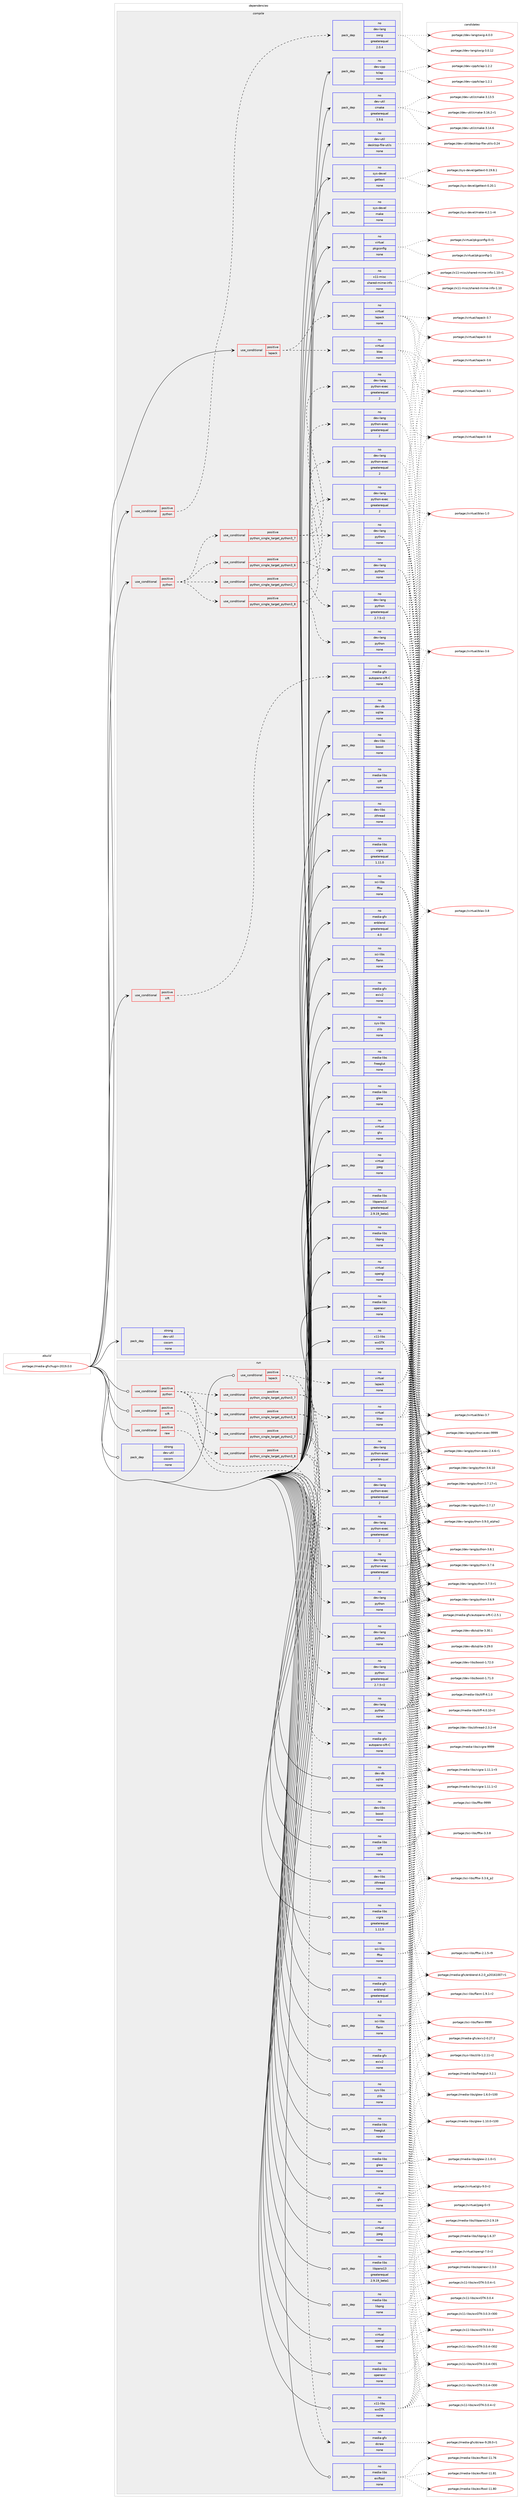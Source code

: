 digraph prolog {

# *************
# Graph options
# *************

newrank=true;
concentrate=true;
compound=true;
graph [rankdir=LR,fontname=Helvetica,fontsize=10,ranksep=1.5];#, ranksep=2.5, nodesep=0.2];
edge  [arrowhead=vee];
node  [fontname=Helvetica,fontsize=10];

# **********
# The ebuild
# **********

subgraph cluster_leftcol {
color=gray;
rank=same;
label=<<i>ebuild</i>>;
id [label="portage://media-gfx/hugin-2019.0.0", color=red, width=4, href="../media-gfx/hugin-2019.0.0.svg"];
}

# ****************
# The dependencies
# ****************

subgraph cluster_midcol {
color=gray;
label=<<i>dependencies</i>>;
subgraph cluster_compile {
fillcolor="#eeeeee";
style=filled;
label=<<i>compile</i>>;
subgraph cond50808 {
dependency221973 [label=<<TABLE BORDER="0" CELLBORDER="1" CELLSPACING="0" CELLPADDING="4"><TR><TD ROWSPAN="3" CELLPADDING="10">use_conditional</TD></TR><TR><TD>positive</TD></TR><TR><TD>lapack</TD></TR></TABLE>>, shape=none, color=red];
subgraph pack167762 {
dependency221974 [label=<<TABLE BORDER="0" CELLBORDER="1" CELLSPACING="0" CELLPADDING="4" WIDTH="220"><TR><TD ROWSPAN="6" CELLPADDING="30">pack_dep</TD></TR><TR><TD WIDTH="110">no</TD></TR><TR><TD>virtual</TD></TR><TR><TD>blas</TD></TR><TR><TD>none</TD></TR><TR><TD></TD></TR></TABLE>>, shape=none, color=blue];
}
dependency221973:e -> dependency221974:w [weight=20,style="dashed",arrowhead="vee"];
subgraph pack167763 {
dependency221975 [label=<<TABLE BORDER="0" CELLBORDER="1" CELLSPACING="0" CELLPADDING="4" WIDTH="220"><TR><TD ROWSPAN="6" CELLPADDING="30">pack_dep</TD></TR><TR><TD WIDTH="110">no</TD></TR><TR><TD>virtual</TD></TR><TR><TD>lapack</TD></TR><TR><TD>none</TD></TR><TR><TD></TD></TR></TABLE>>, shape=none, color=blue];
}
dependency221973:e -> dependency221975:w [weight=20,style="dashed",arrowhead="vee"];
}
id:e -> dependency221973:w [weight=20,style="solid",arrowhead="vee"];
subgraph cond50809 {
dependency221976 [label=<<TABLE BORDER="0" CELLBORDER="1" CELLSPACING="0" CELLPADDING="4"><TR><TD ROWSPAN="3" CELLPADDING="10">use_conditional</TD></TR><TR><TD>positive</TD></TR><TR><TD>python</TD></TR></TABLE>>, shape=none, color=red];
subgraph cond50810 {
dependency221977 [label=<<TABLE BORDER="0" CELLBORDER="1" CELLSPACING="0" CELLPADDING="4"><TR><TD ROWSPAN="3" CELLPADDING="10">use_conditional</TD></TR><TR><TD>positive</TD></TR><TR><TD>python_single_target_python2_7</TD></TR></TABLE>>, shape=none, color=red];
subgraph pack167764 {
dependency221978 [label=<<TABLE BORDER="0" CELLBORDER="1" CELLSPACING="0" CELLPADDING="4" WIDTH="220"><TR><TD ROWSPAN="6" CELLPADDING="30">pack_dep</TD></TR><TR><TD WIDTH="110">no</TD></TR><TR><TD>dev-lang</TD></TR><TR><TD>python</TD></TR><TR><TD>greaterequal</TD></TR><TR><TD>2.7.5-r2</TD></TR></TABLE>>, shape=none, color=blue];
}
dependency221977:e -> dependency221978:w [weight=20,style="dashed",arrowhead="vee"];
subgraph pack167765 {
dependency221979 [label=<<TABLE BORDER="0" CELLBORDER="1" CELLSPACING="0" CELLPADDING="4" WIDTH="220"><TR><TD ROWSPAN="6" CELLPADDING="30">pack_dep</TD></TR><TR><TD WIDTH="110">no</TD></TR><TR><TD>dev-lang</TD></TR><TR><TD>python-exec</TD></TR><TR><TD>greaterequal</TD></TR><TR><TD>2</TD></TR></TABLE>>, shape=none, color=blue];
}
dependency221977:e -> dependency221979:w [weight=20,style="dashed",arrowhead="vee"];
}
dependency221976:e -> dependency221977:w [weight=20,style="dashed",arrowhead="vee"];
subgraph cond50811 {
dependency221980 [label=<<TABLE BORDER="0" CELLBORDER="1" CELLSPACING="0" CELLPADDING="4"><TR><TD ROWSPAN="3" CELLPADDING="10">use_conditional</TD></TR><TR><TD>positive</TD></TR><TR><TD>python_single_target_python3_6</TD></TR></TABLE>>, shape=none, color=red];
subgraph pack167766 {
dependency221981 [label=<<TABLE BORDER="0" CELLBORDER="1" CELLSPACING="0" CELLPADDING="4" WIDTH="220"><TR><TD ROWSPAN="6" CELLPADDING="30">pack_dep</TD></TR><TR><TD WIDTH="110">no</TD></TR><TR><TD>dev-lang</TD></TR><TR><TD>python</TD></TR><TR><TD>none</TD></TR><TR><TD></TD></TR></TABLE>>, shape=none, color=blue];
}
dependency221980:e -> dependency221981:w [weight=20,style="dashed",arrowhead="vee"];
subgraph pack167767 {
dependency221982 [label=<<TABLE BORDER="0" CELLBORDER="1" CELLSPACING="0" CELLPADDING="4" WIDTH="220"><TR><TD ROWSPAN="6" CELLPADDING="30">pack_dep</TD></TR><TR><TD WIDTH="110">no</TD></TR><TR><TD>dev-lang</TD></TR><TR><TD>python-exec</TD></TR><TR><TD>greaterequal</TD></TR><TR><TD>2</TD></TR></TABLE>>, shape=none, color=blue];
}
dependency221980:e -> dependency221982:w [weight=20,style="dashed",arrowhead="vee"];
}
dependency221976:e -> dependency221980:w [weight=20,style="dashed",arrowhead="vee"];
subgraph cond50812 {
dependency221983 [label=<<TABLE BORDER="0" CELLBORDER="1" CELLSPACING="0" CELLPADDING="4"><TR><TD ROWSPAN="3" CELLPADDING="10">use_conditional</TD></TR><TR><TD>positive</TD></TR><TR><TD>python_single_target_python3_7</TD></TR></TABLE>>, shape=none, color=red];
subgraph pack167768 {
dependency221984 [label=<<TABLE BORDER="0" CELLBORDER="1" CELLSPACING="0" CELLPADDING="4" WIDTH="220"><TR><TD ROWSPAN="6" CELLPADDING="30">pack_dep</TD></TR><TR><TD WIDTH="110">no</TD></TR><TR><TD>dev-lang</TD></TR><TR><TD>python</TD></TR><TR><TD>none</TD></TR><TR><TD></TD></TR></TABLE>>, shape=none, color=blue];
}
dependency221983:e -> dependency221984:w [weight=20,style="dashed",arrowhead="vee"];
subgraph pack167769 {
dependency221985 [label=<<TABLE BORDER="0" CELLBORDER="1" CELLSPACING="0" CELLPADDING="4" WIDTH="220"><TR><TD ROWSPAN="6" CELLPADDING="30">pack_dep</TD></TR><TR><TD WIDTH="110">no</TD></TR><TR><TD>dev-lang</TD></TR><TR><TD>python-exec</TD></TR><TR><TD>greaterequal</TD></TR><TR><TD>2</TD></TR></TABLE>>, shape=none, color=blue];
}
dependency221983:e -> dependency221985:w [weight=20,style="dashed",arrowhead="vee"];
}
dependency221976:e -> dependency221983:w [weight=20,style="dashed",arrowhead="vee"];
subgraph cond50813 {
dependency221986 [label=<<TABLE BORDER="0" CELLBORDER="1" CELLSPACING="0" CELLPADDING="4"><TR><TD ROWSPAN="3" CELLPADDING="10">use_conditional</TD></TR><TR><TD>positive</TD></TR><TR><TD>python_single_target_python3_8</TD></TR></TABLE>>, shape=none, color=red];
subgraph pack167770 {
dependency221987 [label=<<TABLE BORDER="0" CELLBORDER="1" CELLSPACING="0" CELLPADDING="4" WIDTH="220"><TR><TD ROWSPAN="6" CELLPADDING="30">pack_dep</TD></TR><TR><TD WIDTH="110">no</TD></TR><TR><TD>dev-lang</TD></TR><TR><TD>python</TD></TR><TR><TD>none</TD></TR><TR><TD></TD></TR></TABLE>>, shape=none, color=blue];
}
dependency221986:e -> dependency221987:w [weight=20,style="dashed",arrowhead="vee"];
subgraph pack167771 {
dependency221988 [label=<<TABLE BORDER="0" CELLBORDER="1" CELLSPACING="0" CELLPADDING="4" WIDTH="220"><TR><TD ROWSPAN="6" CELLPADDING="30">pack_dep</TD></TR><TR><TD WIDTH="110">no</TD></TR><TR><TD>dev-lang</TD></TR><TR><TD>python-exec</TD></TR><TR><TD>greaterequal</TD></TR><TR><TD>2</TD></TR></TABLE>>, shape=none, color=blue];
}
dependency221986:e -> dependency221988:w [weight=20,style="dashed",arrowhead="vee"];
}
dependency221976:e -> dependency221986:w [weight=20,style="dashed",arrowhead="vee"];
}
id:e -> dependency221976:w [weight=20,style="solid",arrowhead="vee"];
subgraph cond50814 {
dependency221989 [label=<<TABLE BORDER="0" CELLBORDER="1" CELLSPACING="0" CELLPADDING="4"><TR><TD ROWSPAN="3" CELLPADDING="10">use_conditional</TD></TR><TR><TD>positive</TD></TR><TR><TD>python</TD></TR></TABLE>>, shape=none, color=red];
subgraph pack167772 {
dependency221990 [label=<<TABLE BORDER="0" CELLBORDER="1" CELLSPACING="0" CELLPADDING="4" WIDTH="220"><TR><TD ROWSPAN="6" CELLPADDING="30">pack_dep</TD></TR><TR><TD WIDTH="110">no</TD></TR><TR><TD>dev-lang</TD></TR><TR><TD>swig</TD></TR><TR><TD>greaterequal</TD></TR><TR><TD>2.0.4</TD></TR></TABLE>>, shape=none, color=blue];
}
dependency221989:e -> dependency221990:w [weight=20,style="dashed",arrowhead="vee"];
}
id:e -> dependency221989:w [weight=20,style="solid",arrowhead="vee"];
subgraph cond50815 {
dependency221991 [label=<<TABLE BORDER="0" CELLBORDER="1" CELLSPACING="0" CELLPADDING="4"><TR><TD ROWSPAN="3" CELLPADDING="10">use_conditional</TD></TR><TR><TD>positive</TD></TR><TR><TD>sift</TD></TR></TABLE>>, shape=none, color=red];
subgraph pack167773 {
dependency221992 [label=<<TABLE BORDER="0" CELLBORDER="1" CELLSPACING="0" CELLPADDING="4" WIDTH="220"><TR><TD ROWSPAN="6" CELLPADDING="30">pack_dep</TD></TR><TR><TD WIDTH="110">no</TD></TR><TR><TD>media-gfx</TD></TR><TR><TD>autopano-sift-C</TD></TR><TR><TD>none</TD></TR><TR><TD></TD></TR></TABLE>>, shape=none, color=blue];
}
dependency221991:e -> dependency221992:w [weight=20,style="dashed",arrowhead="vee"];
}
id:e -> dependency221991:w [weight=20,style="solid",arrowhead="vee"];
subgraph pack167774 {
dependency221993 [label=<<TABLE BORDER="0" CELLBORDER="1" CELLSPACING="0" CELLPADDING="4" WIDTH="220"><TR><TD ROWSPAN="6" CELLPADDING="30">pack_dep</TD></TR><TR><TD WIDTH="110">no</TD></TR><TR><TD>dev-cpp</TD></TR><TR><TD>tclap</TD></TR><TR><TD>none</TD></TR><TR><TD></TD></TR></TABLE>>, shape=none, color=blue];
}
id:e -> dependency221993:w [weight=20,style="solid",arrowhead="vee"];
subgraph pack167775 {
dependency221994 [label=<<TABLE BORDER="0" CELLBORDER="1" CELLSPACING="0" CELLPADDING="4" WIDTH="220"><TR><TD ROWSPAN="6" CELLPADDING="30">pack_dep</TD></TR><TR><TD WIDTH="110">no</TD></TR><TR><TD>dev-db</TD></TR><TR><TD>sqlite</TD></TR><TR><TD>none</TD></TR><TR><TD></TD></TR></TABLE>>, shape=none, color=blue];
}
id:e -> dependency221994:w [weight=20,style="solid",arrowhead="vee"];
subgraph pack167776 {
dependency221995 [label=<<TABLE BORDER="0" CELLBORDER="1" CELLSPACING="0" CELLPADDING="4" WIDTH="220"><TR><TD ROWSPAN="6" CELLPADDING="30">pack_dep</TD></TR><TR><TD WIDTH="110">no</TD></TR><TR><TD>dev-libs</TD></TR><TR><TD>boost</TD></TR><TR><TD>none</TD></TR><TR><TD></TD></TR></TABLE>>, shape=none, color=blue];
}
id:e -> dependency221995:w [weight=20,style="solid",arrowhead="vee"];
subgraph pack167777 {
dependency221996 [label=<<TABLE BORDER="0" CELLBORDER="1" CELLSPACING="0" CELLPADDING="4" WIDTH="220"><TR><TD ROWSPAN="6" CELLPADDING="30">pack_dep</TD></TR><TR><TD WIDTH="110">no</TD></TR><TR><TD>dev-libs</TD></TR><TR><TD>zthread</TD></TR><TR><TD>none</TD></TR><TR><TD></TD></TR></TABLE>>, shape=none, color=blue];
}
id:e -> dependency221996:w [weight=20,style="solid",arrowhead="vee"];
subgraph pack167778 {
dependency221997 [label=<<TABLE BORDER="0" CELLBORDER="1" CELLSPACING="0" CELLPADDING="4" WIDTH="220"><TR><TD ROWSPAN="6" CELLPADDING="30">pack_dep</TD></TR><TR><TD WIDTH="110">no</TD></TR><TR><TD>dev-util</TD></TR><TR><TD>cmake</TD></TR><TR><TD>greaterequal</TD></TR><TR><TD>3.9.6</TD></TR></TABLE>>, shape=none, color=blue];
}
id:e -> dependency221997:w [weight=20,style="solid",arrowhead="vee"];
subgraph pack167779 {
dependency221998 [label=<<TABLE BORDER="0" CELLBORDER="1" CELLSPACING="0" CELLPADDING="4" WIDTH="220"><TR><TD ROWSPAN="6" CELLPADDING="30">pack_dep</TD></TR><TR><TD WIDTH="110">no</TD></TR><TR><TD>dev-util</TD></TR><TR><TD>desktop-file-utils</TD></TR><TR><TD>none</TD></TR><TR><TD></TD></TR></TABLE>>, shape=none, color=blue];
}
id:e -> dependency221998:w [weight=20,style="solid",arrowhead="vee"];
subgraph pack167780 {
dependency221999 [label=<<TABLE BORDER="0" CELLBORDER="1" CELLSPACING="0" CELLPADDING="4" WIDTH="220"><TR><TD ROWSPAN="6" CELLPADDING="30">pack_dep</TD></TR><TR><TD WIDTH="110">no</TD></TR><TR><TD>media-gfx</TD></TR><TR><TD>enblend</TD></TR><TR><TD>greaterequal</TD></TR><TR><TD>4.0</TD></TR></TABLE>>, shape=none, color=blue];
}
id:e -> dependency221999:w [weight=20,style="solid",arrowhead="vee"];
subgraph pack167781 {
dependency222000 [label=<<TABLE BORDER="0" CELLBORDER="1" CELLSPACING="0" CELLPADDING="4" WIDTH="220"><TR><TD ROWSPAN="6" CELLPADDING="30">pack_dep</TD></TR><TR><TD WIDTH="110">no</TD></TR><TR><TD>media-gfx</TD></TR><TR><TD>exiv2</TD></TR><TR><TD>none</TD></TR><TR><TD></TD></TR></TABLE>>, shape=none, color=blue];
}
id:e -> dependency222000:w [weight=20,style="solid",arrowhead="vee"];
subgraph pack167782 {
dependency222001 [label=<<TABLE BORDER="0" CELLBORDER="1" CELLSPACING="0" CELLPADDING="4" WIDTH="220"><TR><TD ROWSPAN="6" CELLPADDING="30">pack_dep</TD></TR><TR><TD WIDTH="110">no</TD></TR><TR><TD>media-libs</TD></TR><TR><TD>freeglut</TD></TR><TR><TD>none</TD></TR><TR><TD></TD></TR></TABLE>>, shape=none, color=blue];
}
id:e -> dependency222001:w [weight=20,style="solid",arrowhead="vee"];
subgraph pack167783 {
dependency222002 [label=<<TABLE BORDER="0" CELLBORDER="1" CELLSPACING="0" CELLPADDING="4" WIDTH="220"><TR><TD ROWSPAN="6" CELLPADDING="30">pack_dep</TD></TR><TR><TD WIDTH="110">no</TD></TR><TR><TD>media-libs</TD></TR><TR><TD>glew</TD></TR><TR><TD>none</TD></TR><TR><TD></TD></TR></TABLE>>, shape=none, color=blue];
}
id:e -> dependency222002:w [weight=20,style="solid",arrowhead="vee"];
subgraph pack167784 {
dependency222003 [label=<<TABLE BORDER="0" CELLBORDER="1" CELLSPACING="0" CELLPADDING="4" WIDTH="220"><TR><TD ROWSPAN="6" CELLPADDING="30">pack_dep</TD></TR><TR><TD WIDTH="110">no</TD></TR><TR><TD>media-libs</TD></TR><TR><TD>libpano13</TD></TR><TR><TD>greaterequal</TD></TR><TR><TD>2.9.19_beta1</TD></TR></TABLE>>, shape=none, color=blue];
}
id:e -> dependency222003:w [weight=20,style="solid",arrowhead="vee"];
subgraph pack167785 {
dependency222004 [label=<<TABLE BORDER="0" CELLBORDER="1" CELLSPACING="0" CELLPADDING="4" WIDTH="220"><TR><TD ROWSPAN="6" CELLPADDING="30">pack_dep</TD></TR><TR><TD WIDTH="110">no</TD></TR><TR><TD>media-libs</TD></TR><TR><TD>libpng</TD></TR><TR><TD>none</TD></TR><TR><TD></TD></TR></TABLE>>, shape=none, color=blue];
}
id:e -> dependency222004:w [weight=20,style="solid",arrowhead="vee"];
subgraph pack167786 {
dependency222005 [label=<<TABLE BORDER="0" CELLBORDER="1" CELLSPACING="0" CELLPADDING="4" WIDTH="220"><TR><TD ROWSPAN="6" CELLPADDING="30">pack_dep</TD></TR><TR><TD WIDTH="110">no</TD></TR><TR><TD>media-libs</TD></TR><TR><TD>openexr</TD></TR><TR><TD>none</TD></TR><TR><TD></TD></TR></TABLE>>, shape=none, color=blue];
}
id:e -> dependency222005:w [weight=20,style="solid",arrowhead="vee"];
subgraph pack167787 {
dependency222006 [label=<<TABLE BORDER="0" CELLBORDER="1" CELLSPACING="0" CELLPADDING="4" WIDTH="220"><TR><TD ROWSPAN="6" CELLPADDING="30">pack_dep</TD></TR><TR><TD WIDTH="110">no</TD></TR><TR><TD>media-libs</TD></TR><TR><TD>tiff</TD></TR><TR><TD>none</TD></TR><TR><TD></TD></TR></TABLE>>, shape=none, color=blue];
}
id:e -> dependency222006:w [weight=20,style="solid",arrowhead="vee"];
subgraph pack167788 {
dependency222007 [label=<<TABLE BORDER="0" CELLBORDER="1" CELLSPACING="0" CELLPADDING="4" WIDTH="220"><TR><TD ROWSPAN="6" CELLPADDING="30">pack_dep</TD></TR><TR><TD WIDTH="110">no</TD></TR><TR><TD>media-libs</TD></TR><TR><TD>vigra</TD></TR><TR><TD>greaterequal</TD></TR><TR><TD>1.11.0</TD></TR></TABLE>>, shape=none, color=blue];
}
id:e -> dependency222007:w [weight=20,style="solid",arrowhead="vee"];
subgraph pack167789 {
dependency222008 [label=<<TABLE BORDER="0" CELLBORDER="1" CELLSPACING="0" CELLPADDING="4" WIDTH="220"><TR><TD ROWSPAN="6" CELLPADDING="30">pack_dep</TD></TR><TR><TD WIDTH="110">no</TD></TR><TR><TD>sci-libs</TD></TR><TR><TD>fftw</TD></TR><TR><TD>none</TD></TR><TR><TD></TD></TR></TABLE>>, shape=none, color=blue];
}
id:e -> dependency222008:w [weight=20,style="solid",arrowhead="vee"];
subgraph pack167790 {
dependency222009 [label=<<TABLE BORDER="0" CELLBORDER="1" CELLSPACING="0" CELLPADDING="4" WIDTH="220"><TR><TD ROWSPAN="6" CELLPADDING="30">pack_dep</TD></TR><TR><TD WIDTH="110">no</TD></TR><TR><TD>sci-libs</TD></TR><TR><TD>flann</TD></TR><TR><TD>none</TD></TR><TR><TD></TD></TR></TABLE>>, shape=none, color=blue];
}
id:e -> dependency222009:w [weight=20,style="solid",arrowhead="vee"];
subgraph pack167791 {
dependency222010 [label=<<TABLE BORDER="0" CELLBORDER="1" CELLSPACING="0" CELLPADDING="4" WIDTH="220"><TR><TD ROWSPAN="6" CELLPADDING="30">pack_dep</TD></TR><TR><TD WIDTH="110">no</TD></TR><TR><TD>sys-devel</TD></TR><TR><TD>gettext</TD></TR><TR><TD>none</TD></TR><TR><TD></TD></TR></TABLE>>, shape=none, color=blue];
}
id:e -> dependency222010:w [weight=20,style="solid",arrowhead="vee"];
subgraph pack167792 {
dependency222011 [label=<<TABLE BORDER="0" CELLBORDER="1" CELLSPACING="0" CELLPADDING="4" WIDTH="220"><TR><TD ROWSPAN="6" CELLPADDING="30">pack_dep</TD></TR><TR><TD WIDTH="110">no</TD></TR><TR><TD>sys-devel</TD></TR><TR><TD>make</TD></TR><TR><TD>none</TD></TR><TR><TD></TD></TR></TABLE>>, shape=none, color=blue];
}
id:e -> dependency222011:w [weight=20,style="solid",arrowhead="vee"];
subgraph pack167793 {
dependency222012 [label=<<TABLE BORDER="0" CELLBORDER="1" CELLSPACING="0" CELLPADDING="4" WIDTH="220"><TR><TD ROWSPAN="6" CELLPADDING="30">pack_dep</TD></TR><TR><TD WIDTH="110">no</TD></TR><TR><TD>sys-libs</TD></TR><TR><TD>zlib</TD></TR><TR><TD>none</TD></TR><TR><TD></TD></TR></TABLE>>, shape=none, color=blue];
}
id:e -> dependency222012:w [weight=20,style="solid",arrowhead="vee"];
subgraph pack167794 {
dependency222013 [label=<<TABLE BORDER="0" CELLBORDER="1" CELLSPACING="0" CELLPADDING="4" WIDTH="220"><TR><TD ROWSPAN="6" CELLPADDING="30">pack_dep</TD></TR><TR><TD WIDTH="110">no</TD></TR><TR><TD>virtual</TD></TR><TR><TD>glu</TD></TR><TR><TD>none</TD></TR><TR><TD></TD></TR></TABLE>>, shape=none, color=blue];
}
id:e -> dependency222013:w [weight=20,style="solid",arrowhead="vee"];
subgraph pack167795 {
dependency222014 [label=<<TABLE BORDER="0" CELLBORDER="1" CELLSPACING="0" CELLPADDING="4" WIDTH="220"><TR><TD ROWSPAN="6" CELLPADDING="30">pack_dep</TD></TR><TR><TD WIDTH="110">no</TD></TR><TR><TD>virtual</TD></TR><TR><TD>jpeg</TD></TR><TR><TD>none</TD></TR><TR><TD></TD></TR></TABLE>>, shape=none, color=blue];
}
id:e -> dependency222014:w [weight=20,style="solid",arrowhead="vee"];
subgraph pack167796 {
dependency222015 [label=<<TABLE BORDER="0" CELLBORDER="1" CELLSPACING="0" CELLPADDING="4" WIDTH="220"><TR><TD ROWSPAN="6" CELLPADDING="30">pack_dep</TD></TR><TR><TD WIDTH="110">no</TD></TR><TR><TD>virtual</TD></TR><TR><TD>opengl</TD></TR><TR><TD>none</TD></TR><TR><TD></TD></TR></TABLE>>, shape=none, color=blue];
}
id:e -> dependency222015:w [weight=20,style="solid",arrowhead="vee"];
subgraph pack167797 {
dependency222016 [label=<<TABLE BORDER="0" CELLBORDER="1" CELLSPACING="0" CELLPADDING="4" WIDTH="220"><TR><TD ROWSPAN="6" CELLPADDING="30">pack_dep</TD></TR><TR><TD WIDTH="110">no</TD></TR><TR><TD>virtual</TD></TR><TR><TD>pkgconfig</TD></TR><TR><TD>none</TD></TR><TR><TD></TD></TR></TABLE>>, shape=none, color=blue];
}
id:e -> dependency222016:w [weight=20,style="solid",arrowhead="vee"];
subgraph pack167798 {
dependency222017 [label=<<TABLE BORDER="0" CELLBORDER="1" CELLSPACING="0" CELLPADDING="4" WIDTH="220"><TR><TD ROWSPAN="6" CELLPADDING="30">pack_dep</TD></TR><TR><TD WIDTH="110">no</TD></TR><TR><TD>x11-libs</TD></TR><TR><TD>wxGTK</TD></TR><TR><TD>none</TD></TR><TR><TD></TD></TR></TABLE>>, shape=none, color=blue];
}
id:e -> dependency222017:w [weight=20,style="solid",arrowhead="vee"];
subgraph pack167799 {
dependency222018 [label=<<TABLE BORDER="0" CELLBORDER="1" CELLSPACING="0" CELLPADDING="4" WIDTH="220"><TR><TD ROWSPAN="6" CELLPADDING="30">pack_dep</TD></TR><TR><TD WIDTH="110">no</TD></TR><TR><TD>x11-misc</TD></TR><TR><TD>shared-mime-info</TD></TR><TR><TD>none</TD></TR><TR><TD></TD></TR></TABLE>>, shape=none, color=blue];
}
id:e -> dependency222018:w [weight=20,style="solid",arrowhead="vee"];
subgraph pack167800 {
dependency222019 [label=<<TABLE BORDER="0" CELLBORDER="1" CELLSPACING="0" CELLPADDING="4" WIDTH="220"><TR><TD ROWSPAN="6" CELLPADDING="30">pack_dep</TD></TR><TR><TD WIDTH="110">strong</TD></TR><TR><TD>dev-util</TD></TR><TR><TD>cocom</TD></TR><TR><TD>none</TD></TR><TR><TD></TD></TR></TABLE>>, shape=none, color=blue];
}
id:e -> dependency222019:w [weight=20,style="solid",arrowhead="vee"];
}
subgraph cluster_compileandrun {
fillcolor="#eeeeee";
style=filled;
label=<<i>compile and run</i>>;
}
subgraph cluster_run {
fillcolor="#eeeeee";
style=filled;
label=<<i>run</i>>;
subgraph cond50816 {
dependency222020 [label=<<TABLE BORDER="0" CELLBORDER="1" CELLSPACING="0" CELLPADDING="4"><TR><TD ROWSPAN="3" CELLPADDING="10">use_conditional</TD></TR><TR><TD>positive</TD></TR><TR><TD>lapack</TD></TR></TABLE>>, shape=none, color=red];
subgraph pack167801 {
dependency222021 [label=<<TABLE BORDER="0" CELLBORDER="1" CELLSPACING="0" CELLPADDING="4" WIDTH="220"><TR><TD ROWSPAN="6" CELLPADDING="30">pack_dep</TD></TR><TR><TD WIDTH="110">no</TD></TR><TR><TD>virtual</TD></TR><TR><TD>blas</TD></TR><TR><TD>none</TD></TR><TR><TD></TD></TR></TABLE>>, shape=none, color=blue];
}
dependency222020:e -> dependency222021:w [weight=20,style="dashed",arrowhead="vee"];
subgraph pack167802 {
dependency222022 [label=<<TABLE BORDER="0" CELLBORDER="1" CELLSPACING="0" CELLPADDING="4" WIDTH="220"><TR><TD ROWSPAN="6" CELLPADDING="30">pack_dep</TD></TR><TR><TD WIDTH="110">no</TD></TR><TR><TD>virtual</TD></TR><TR><TD>lapack</TD></TR><TR><TD>none</TD></TR><TR><TD></TD></TR></TABLE>>, shape=none, color=blue];
}
dependency222020:e -> dependency222022:w [weight=20,style="dashed",arrowhead="vee"];
}
id:e -> dependency222020:w [weight=20,style="solid",arrowhead="odot"];
subgraph cond50817 {
dependency222023 [label=<<TABLE BORDER="0" CELLBORDER="1" CELLSPACING="0" CELLPADDING="4"><TR><TD ROWSPAN="3" CELLPADDING="10">use_conditional</TD></TR><TR><TD>positive</TD></TR><TR><TD>python</TD></TR></TABLE>>, shape=none, color=red];
subgraph cond50818 {
dependency222024 [label=<<TABLE BORDER="0" CELLBORDER="1" CELLSPACING="0" CELLPADDING="4"><TR><TD ROWSPAN="3" CELLPADDING="10">use_conditional</TD></TR><TR><TD>positive</TD></TR><TR><TD>python_single_target_python2_7</TD></TR></TABLE>>, shape=none, color=red];
subgraph pack167803 {
dependency222025 [label=<<TABLE BORDER="0" CELLBORDER="1" CELLSPACING="0" CELLPADDING="4" WIDTH="220"><TR><TD ROWSPAN="6" CELLPADDING="30">pack_dep</TD></TR><TR><TD WIDTH="110">no</TD></TR><TR><TD>dev-lang</TD></TR><TR><TD>python</TD></TR><TR><TD>greaterequal</TD></TR><TR><TD>2.7.5-r2</TD></TR></TABLE>>, shape=none, color=blue];
}
dependency222024:e -> dependency222025:w [weight=20,style="dashed",arrowhead="vee"];
subgraph pack167804 {
dependency222026 [label=<<TABLE BORDER="0" CELLBORDER="1" CELLSPACING="0" CELLPADDING="4" WIDTH="220"><TR><TD ROWSPAN="6" CELLPADDING="30">pack_dep</TD></TR><TR><TD WIDTH="110">no</TD></TR><TR><TD>dev-lang</TD></TR><TR><TD>python-exec</TD></TR><TR><TD>greaterequal</TD></TR><TR><TD>2</TD></TR></TABLE>>, shape=none, color=blue];
}
dependency222024:e -> dependency222026:w [weight=20,style="dashed",arrowhead="vee"];
}
dependency222023:e -> dependency222024:w [weight=20,style="dashed",arrowhead="vee"];
subgraph cond50819 {
dependency222027 [label=<<TABLE BORDER="0" CELLBORDER="1" CELLSPACING="0" CELLPADDING="4"><TR><TD ROWSPAN="3" CELLPADDING="10">use_conditional</TD></TR><TR><TD>positive</TD></TR><TR><TD>python_single_target_python3_6</TD></TR></TABLE>>, shape=none, color=red];
subgraph pack167805 {
dependency222028 [label=<<TABLE BORDER="0" CELLBORDER="1" CELLSPACING="0" CELLPADDING="4" WIDTH="220"><TR><TD ROWSPAN="6" CELLPADDING="30">pack_dep</TD></TR><TR><TD WIDTH="110">no</TD></TR><TR><TD>dev-lang</TD></TR><TR><TD>python</TD></TR><TR><TD>none</TD></TR><TR><TD></TD></TR></TABLE>>, shape=none, color=blue];
}
dependency222027:e -> dependency222028:w [weight=20,style="dashed",arrowhead="vee"];
subgraph pack167806 {
dependency222029 [label=<<TABLE BORDER="0" CELLBORDER="1" CELLSPACING="0" CELLPADDING="4" WIDTH="220"><TR><TD ROWSPAN="6" CELLPADDING="30">pack_dep</TD></TR><TR><TD WIDTH="110">no</TD></TR><TR><TD>dev-lang</TD></TR><TR><TD>python-exec</TD></TR><TR><TD>greaterequal</TD></TR><TR><TD>2</TD></TR></TABLE>>, shape=none, color=blue];
}
dependency222027:e -> dependency222029:w [weight=20,style="dashed",arrowhead="vee"];
}
dependency222023:e -> dependency222027:w [weight=20,style="dashed",arrowhead="vee"];
subgraph cond50820 {
dependency222030 [label=<<TABLE BORDER="0" CELLBORDER="1" CELLSPACING="0" CELLPADDING="4"><TR><TD ROWSPAN="3" CELLPADDING="10">use_conditional</TD></TR><TR><TD>positive</TD></TR><TR><TD>python_single_target_python3_7</TD></TR></TABLE>>, shape=none, color=red];
subgraph pack167807 {
dependency222031 [label=<<TABLE BORDER="0" CELLBORDER="1" CELLSPACING="0" CELLPADDING="4" WIDTH="220"><TR><TD ROWSPAN="6" CELLPADDING="30">pack_dep</TD></TR><TR><TD WIDTH="110">no</TD></TR><TR><TD>dev-lang</TD></TR><TR><TD>python</TD></TR><TR><TD>none</TD></TR><TR><TD></TD></TR></TABLE>>, shape=none, color=blue];
}
dependency222030:e -> dependency222031:w [weight=20,style="dashed",arrowhead="vee"];
subgraph pack167808 {
dependency222032 [label=<<TABLE BORDER="0" CELLBORDER="1" CELLSPACING="0" CELLPADDING="4" WIDTH="220"><TR><TD ROWSPAN="6" CELLPADDING="30">pack_dep</TD></TR><TR><TD WIDTH="110">no</TD></TR><TR><TD>dev-lang</TD></TR><TR><TD>python-exec</TD></TR><TR><TD>greaterequal</TD></TR><TR><TD>2</TD></TR></TABLE>>, shape=none, color=blue];
}
dependency222030:e -> dependency222032:w [weight=20,style="dashed",arrowhead="vee"];
}
dependency222023:e -> dependency222030:w [weight=20,style="dashed",arrowhead="vee"];
subgraph cond50821 {
dependency222033 [label=<<TABLE BORDER="0" CELLBORDER="1" CELLSPACING="0" CELLPADDING="4"><TR><TD ROWSPAN="3" CELLPADDING="10">use_conditional</TD></TR><TR><TD>positive</TD></TR><TR><TD>python_single_target_python3_8</TD></TR></TABLE>>, shape=none, color=red];
subgraph pack167809 {
dependency222034 [label=<<TABLE BORDER="0" CELLBORDER="1" CELLSPACING="0" CELLPADDING="4" WIDTH="220"><TR><TD ROWSPAN="6" CELLPADDING="30">pack_dep</TD></TR><TR><TD WIDTH="110">no</TD></TR><TR><TD>dev-lang</TD></TR><TR><TD>python</TD></TR><TR><TD>none</TD></TR><TR><TD></TD></TR></TABLE>>, shape=none, color=blue];
}
dependency222033:e -> dependency222034:w [weight=20,style="dashed",arrowhead="vee"];
subgraph pack167810 {
dependency222035 [label=<<TABLE BORDER="0" CELLBORDER="1" CELLSPACING="0" CELLPADDING="4" WIDTH="220"><TR><TD ROWSPAN="6" CELLPADDING="30">pack_dep</TD></TR><TR><TD WIDTH="110">no</TD></TR><TR><TD>dev-lang</TD></TR><TR><TD>python-exec</TD></TR><TR><TD>greaterequal</TD></TR><TR><TD>2</TD></TR></TABLE>>, shape=none, color=blue];
}
dependency222033:e -> dependency222035:w [weight=20,style="dashed",arrowhead="vee"];
}
dependency222023:e -> dependency222033:w [weight=20,style="dashed",arrowhead="vee"];
}
id:e -> dependency222023:w [weight=20,style="solid",arrowhead="odot"];
subgraph cond50822 {
dependency222036 [label=<<TABLE BORDER="0" CELLBORDER="1" CELLSPACING="0" CELLPADDING="4"><TR><TD ROWSPAN="3" CELLPADDING="10">use_conditional</TD></TR><TR><TD>positive</TD></TR><TR><TD>raw</TD></TR></TABLE>>, shape=none, color=red];
subgraph pack167811 {
dependency222037 [label=<<TABLE BORDER="0" CELLBORDER="1" CELLSPACING="0" CELLPADDING="4" WIDTH="220"><TR><TD ROWSPAN="6" CELLPADDING="30">pack_dep</TD></TR><TR><TD WIDTH="110">no</TD></TR><TR><TD>media-gfx</TD></TR><TR><TD>dcraw</TD></TR><TR><TD>none</TD></TR><TR><TD></TD></TR></TABLE>>, shape=none, color=blue];
}
dependency222036:e -> dependency222037:w [weight=20,style="dashed",arrowhead="vee"];
}
id:e -> dependency222036:w [weight=20,style="solid",arrowhead="odot"];
subgraph cond50823 {
dependency222038 [label=<<TABLE BORDER="0" CELLBORDER="1" CELLSPACING="0" CELLPADDING="4"><TR><TD ROWSPAN="3" CELLPADDING="10">use_conditional</TD></TR><TR><TD>positive</TD></TR><TR><TD>sift</TD></TR></TABLE>>, shape=none, color=red];
subgraph pack167812 {
dependency222039 [label=<<TABLE BORDER="0" CELLBORDER="1" CELLSPACING="0" CELLPADDING="4" WIDTH="220"><TR><TD ROWSPAN="6" CELLPADDING="30">pack_dep</TD></TR><TR><TD WIDTH="110">no</TD></TR><TR><TD>media-gfx</TD></TR><TR><TD>autopano-sift-C</TD></TR><TR><TD>none</TD></TR><TR><TD></TD></TR></TABLE>>, shape=none, color=blue];
}
dependency222038:e -> dependency222039:w [weight=20,style="dashed",arrowhead="vee"];
}
id:e -> dependency222038:w [weight=20,style="solid",arrowhead="odot"];
subgraph pack167813 {
dependency222040 [label=<<TABLE BORDER="0" CELLBORDER="1" CELLSPACING="0" CELLPADDING="4" WIDTH="220"><TR><TD ROWSPAN="6" CELLPADDING="30">pack_dep</TD></TR><TR><TD WIDTH="110">no</TD></TR><TR><TD>dev-db</TD></TR><TR><TD>sqlite</TD></TR><TR><TD>none</TD></TR><TR><TD></TD></TR></TABLE>>, shape=none, color=blue];
}
id:e -> dependency222040:w [weight=20,style="solid",arrowhead="odot"];
subgraph pack167814 {
dependency222041 [label=<<TABLE BORDER="0" CELLBORDER="1" CELLSPACING="0" CELLPADDING="4" WIDTH="220"><TR><TD ROWSPAN="6" CELLPADDING="30">pack_dep</TD></TR><TR><TD WIDTH="110">no</TD></TR><TR><TD>dev-libs</TD></TR><TR><TD>boost</TD></TR><TR><TD>none</TD></TR><TR><TD></TD></TR></TABLE>>, shape=none, color=blue];
}
id:e -> dependency222041:w [weight=20,style="solid",arrowhead="odot"];
subgraph pack167815 {
dependency222042 [label=<<TABLE BORDER="0" CELLBORDER="1" CELLSPACING="0" CELLPADDING="4" WIDTH="220"><TR><TD ROWSPAN="6" CELLPADDING="30">pack_dep</TD></TR><TR><TD WIDTH="110">no</TD></TR><TR><TD>dev-libs</TD></TR><TR><TD>zthread</TD></TR><TR><TD>none</TD></TR><TR><TD></TD></TR></TABLE>>, shape=none, color=blue];
}
id:e -> dependency222042:w [weight=20,style="solid",arrowhead="odot"];
subgraph pack167816 {
dependency222043 [label=<<TABLE BORDER="0" CELLBORDER="1" CELLSPACING="0" CELLPADDING="4" WIDTH="220"><TR><TD ROWSPAN="6" CELLPADDING="30">pack_dep</TD></TR><TR><TD WIDTH="110">no</TD></TR><TR><TD>media-gfx</TD></TR><TR><TD>enblend</TD></TR><TR><TD>greaterequal</TD></TR><TR><TD>4.0</TD></TR></TABLE>>, shape=none, color=blue];
}
id:e -> dependency222043:w [weight=20,style="solid",arrowhead="odot"];
subgraph pack167817 {
dependency222044 [label=<<TABLE BORDER="0" CELLBORDER="1" CELLSPACING="0" CELLPADDING="4" WIDTH="220"><TR><TD ROWSPAN="6" CELLPADDING="30">pack_dep</TD></TR><TR><TD WIDTH="110">no</TD></TR><TR><TD>media-gfx</TD></TR><TR><TD>exiv2</TD></TR><TR><TD>none</TD></TR><TR><TD></TD></TR></TABLE>>, shape=none, color=blue];
}
id:e -> dependency222044:w [weight=20,style="solid",arrowhead="odot"];
subgraph pack167818 {
dependency222045 [label=<<TABLE BORDER="0" CELLBORDER="1" CELLSPACING="0" CELLPADDING="4" WIDTH="220"><TR><TD ROWSPAN="6" CELLPADDING="30">pack_dep</TD></TR><TR><TD WIDTH="110">no</TD></TR><TR><TD>media-libs</TD></TR><TR><TD>exiftool</TD></TR><TR><TD>none</TD></TR><TR><TD></TD></TR></TABLE>>, shape=none, color=blue];
}
id:e -> dependency222045:w [weight=20,style="solid",arrowhead="odot"];
subgraph pack167819 {
dependency222046 [label=<<TABLE BORDER="0" CELLBORDER="1" CELLSPACING="0" CELLPADDING="4" WIDTH="220"><TR><TD ROWSPAN="6" CELLPADDING="30">pack_dep</TD></TR><TR><TD WIDTH="110">no</TD></TR><TR><TD>media-libs</TD></TR><TR><TD>freeglut</TD></TR><TR><TD>none</TD></TR><TR><TD></TD></TR></TABLE>>, shape=none, color=blue];
}
id:e -> dependency222046:w [weight=20,style="solid",arrowhead="odot"];
subgraph pack167820 {
dependency222047 [label=<<TABLE BORDER="0" CELLBORDER="1" CELLSPACING="0" CELLPADDING="4" WIDTH="220"><TR><TD ROWSPAN="6" CELLPADDING="30">pack_dep</TD></TR><TR><TD WIDTH="110">no</TD></TR><TR><TD>media-libs</TD></TR><TR><TD>glew</TD></TR><TR><TD>none</TD></TR><TR><TD></TD></TR></TABLE>>, shape=none, color=blue];
}
id:e -> dependency222047:w [weight=20,style="solid",arrowhead="odot"];
subgraph pack167821 {
dependency222048 [label=<<TABLE BORDER="0" CELLBORDER="1" CELLSPACING="0" CELLPADDING="4" WIDTH="220"><TR><TD ROWSPAN="6" CELLPADDING="30">pack_dep</TD></TR><TR><TD WIDTH="110">no</TD></TR><TR><TD>media-libs</TD></TR><TR><TD>libpano13</TD></TR><TR><TD>greaterequal</TD></TR><TR><TD>2.9.19_beta1</TD></TR></TABLE>>, shape=none, color=blue];
}
id:e -> dependency222048:w [weight=20,style="solid",arrowhead="odot"];
subgraph pack167822 {
dependency222049 [label=<<TABLE BORDER="0" CELLBORDER="1" CELLSPACING="0" CELLPADDING="4" WIDTH="220"><TR><TD ROWSPAN="6" CELLPADDING="30">pack_dep</TD></TR><TR><TD WIDTH="110">no</TD></TR><TR><TD>media-libs</TD></TR><TR><TD>libpng</TD></TR><TR><TD>none</TD></TR><TR><TD></TD></TR></TABLE>>, shape=none, color=blue];
}
id:e -> dependency222049:w [weight=20,style="solid",arrowhead="odot"];
subgraph pack167823 {
dependency222050 [label=<<TABLE BORDER="0" CELLBORDER="1" CELLSPACING="0" CELLPADDING="4" WIDTH="220"><TR><TD ROWSPAN="6" CELLPADDING="30">pack_dep</TD></TR><TR><TD WIDTH="110">no</TD></TR><TR><TD>media-libs</TD></TR><TR><TD>openexr</TD></TR><TR><TD>none</TD></TR><TR><TD></TD></TR></TABLE>>, shape=none, color=blue];
}
id:e -> dependency222050:w [weight=20,style="solid",arrowhead="odot"];
subgraph pack167824 {
dependency222051 [label=<<TABLE BORDER="0" CELLBORDER="1" CELLSPACING="0" CELLPADDING="4" WIDTH="220"><TR><TD ROWSPAN="6" CELLPADDING="30">pack_dep</TD></TR><TR><TD WIDTH="110">no</TD></TR><TR><TD>media-libs</TD></TR><TR><TD>tiff</TD></TR><TR><TD>none</TD></TR><TR><TD></TD></TR></TABLE>>, shape=none, color=blue];
}
id:e -> dependency222051:w [weight=20,style="solid",arrowhead="odot"];
subgraph pack167825 {
dependency222052 [label=<<TABLE BORDER="0" CELLBORDER="1" CELLSPACING="0" CELLPADDING="4" WIDTH="220"><TR><TD ROWSPAN="6" CELLPADDING="30">pack_dep</TD></TR><TR><TD WIDTH="110">no</TD></TR><TR><TD>media-libs</TD></TR><TR><TD>vigra</TD></TR><TR><TD>greaterequal</TD></TR><TR><TD>1.11.0</TD></TR></TABLE>>, shape=none, color=blue];
}
id:e -> dependency222052:w [weight=20,style="solid",arrowhead="odot"];
subgraph pack167826 {
dependency222053 [label=<<TABLE BORDER="0" CELLBORDER="1" CELLSPACING="0" CELLPADDING="4" WIDTH="220"><TR><TD ROWSPAN="6" CELLPADDING="30">pack_dep</TD></TR><TR><TD WIDTH="110">no</TD></TR><TR><TD>sci-libs</TD></TR><TR><TD>fftw</TD></TR><TR><TD>none</TD></TR><TR><TD></TD></TR></TABLE>>, shape=none, color=blue];
}
id:e -> dependency222053:w [weight=20,style="solid",arrowhead="odot"];
subgraph pack167827 {
dependency222054 [label=<<TABLE BORDER="0" CELLBORDER="1" CELLSPACING="0" CELLPADDING="4" WIDTH="220"><TR><TD ROWSPAN="6" CELLPADDING="30">pack_dep</TD></TR><TR><TD WIDTH="110">no</TD></TR><TR><TD>sci-libs</TD></TR><TR><TD>flann</TD></TR><TR><TD>none</TD></TR><TR><TD></TD></TR></TABLE>>, shape=none, color=blue];
}
id:e -> dependency222054:w [weight=20,style="solid",arrowhead="odot"];
subgraph pack167828 {
dependency222055 [label=<<TABLE BORDER="0" CELLBORDER="1" CELLSPACING="0" CELLPADDING="4" WIDTH="220"><TR><TD ROWSPAN="6" CELLPADDING="30">pack_dep</TD></TR><TR><TD WIDTH="110">no</TD></TR><TR><TD>sys-libs</TD></TR><TR><TD>zlib</TD></TR><TR><TD>none</TD></TR><TR><TD></TD></TR></TABLE>>, shape=none, color=blue];
}
id:e -> dependency222055:w [weight=20,style="solid",arrowhead="odot"];
subgraph pack167829 {
dependency222056 [label=<<TABLE BORDER="0" CELLBORDER="1" CELLSPACING="0" CELLPADDING="4" WIDTH="220"><TR><TD ROWSPAN="6" CELLPADDING="30">pack_dep</TD></TR><TR><TD WIDTH="110">no</TD></TR><TR><TD>virtual</TD></TR><TR><TD>glu</TD></TR><TR><TD>none</TD></TR><TR><TD></TD></TR></TABLE>>, shape=none, color=blue];
}
id:e -> dependency222056:w [weight=20,style="solid",arrowhead="odot"];
subgraph pack167830 {
dependency222057 [label=<<TABLE BORDER="0" CELLBORDER="1" CELLSPACING="0" CELLPADDING="4" WIDTH="220"><TR><TD ROWSPAN="6" CELLPADDING="30">pack_dep</TD></TR><TR><TD WIDTH="110">no</TD></TR><TR><TD>virtual</TD></TR><TR><TD>jpeg</TD></TR><TR><TD>none</TD></TR><TR><TD></TD></TR></TABLE>>, shape=none, color=blue];
}
id:e -> dependency222057:w [weight=20,style="solid",arrowhead="odot"];
subgraph pack167831 {
dependency222058 [label=<<TABLE BORDER="0" CELLBORDER="1" CELLSPACING="0" CELLPADDING="4" WIDTH="220"><TR><TD ROWSPAN="6" CELLPADDING="30">pack_dep</TD></TR><TR><TD WIDTH="110">no</TD></TR><TR><TD>virtual</TD></TR><TR><TD>opengl</TD></TR><TR><TD>none</TD></TR><TR><TD></TD></TR></TABLE>>, shape=none, color=blue];
}
id:e -> dependency222058:w [weight=20,style="solid",arrowhead="odot"];
subgraph pack167832 {
dependency222059 [label=<<TABLE BORDER="0" CELLBORDER="1" CELLSPACING="0" CELLPADDING="4" WIDTH="220"><TR><TD ROWSPAN="6" CELLPADDING="30">pack_dep</TD></TR><TR><TD WIDTH="110">no</TD></TR><TR><TD>x11-libs</TD></TR><TR><TD>wxGTK</TD></TR><TR><TD>none</TD></TR><TR><TD></TD></TR></TABLE>>, shape=none, color=blue];
}
id:e -> dependency222059:w [weight=20,style="solid",arrowhead="odot"];
subgraph pack167833 {
dependency222060 [label=<<TABLE BORDER="0" CELLBORDER="1" CELLSPACING="0" CELLPADDING="4" WIDTH="220"><TR><TD ROWSPAN="6" CELLPADDING="30">pack_dep</TD></TR><TR><TD WIDTH="110">strong</TD></TR><TR><TD>dev-util</TD></TR><TR><TD>cocom</TD></TR><TR><TD>none</TD></TR><TR><TD></TD></TR></TABLE>>, shape=none, color=blue];
}
id:e -> dependency222060:w [weight=20,style="solid",arrowhead="odot"];
}
}

# **************
# The candidates
# **************

subgraph cluster_choices {
rank=same;
color=gray;
label=<<i>candidates</i>>;

subgraph choice167762 {
color=black;
nodesep=1;
choice1181051141161179710847981089711545514656 [label="portage://virtual/blas-3.8", color=red, width=4,href="../virtual/blas-3.8.svg"];
choice1181051141161179710847981089711545514655 [label="portage://virtual/blas-3.7", color=red, width=4,href="../virtual/blas-3.7.svg"];
choice1181051141161179710847981089711545514654 [label="portage://virtual/blas-3.6", color=red, width=4,href="../virtual/blas-3.6.svg"];
choice1181051141161179710847981089711545494648 [label="portage://virtual/blas-1.0", color=red, width=4,href="../virtual/blas-1.0.svg"];
dependency221974:e -> choice1181051141161179710847981089711545514656:w [style=dotted,weight="100"];
dependency221974:e -> choice1181051141161179710847981089711545514655:w [style=dotted,weight="100"];
dependency221974:e -> choice1181051141161179710847981089711545514654:w [style=dotted,weight="100"];
dependency221974:e -> choice1181051141161179710847981089711545494648:w [style=dotted,weight="100"];
}
subgraph choice167763 {
color=black;
nodesep=1;
choice118105114116117971084710897112979910745514656 [label="portage://virtual/lapack-3.8", color=red, width=4,href="../virtual/lapack-3.8.svg"];
choice118105114116117971084710897112979910745514655 [label="portage://virtual/lapack-3.7", color=red, width=4,href="../virtual/lapack-3.7.svg"];
choice118105114116117971084710897112979910745514654 [label="portage://virtual/lapack-3.6", color=red, width=4,href="../virtual/lapack-3.6.svg"];
choice118105114116117971084710897112979910745514649 [label="portage://virtual/lapack-3.1", color=red, width=4,href="../virtual/lapack-3.1.svg"];
choice118105114116117971084710897112979910745514648 [label="portage://virtual/lapack-3.0", color=red, width=4,href="../virtual/lapack-3.0.svg"];
dependency221975:e -> choice118105114116117971084710897112979910745514656:w [style=dotted,weight="100"];
dependency221975:e -> choice118105114116117971084710897112979910745514655:w [style=dotted,weight="100"];
dependency221975:e -> choice118105114116117971084710897112979910745514654:w [style=dotted,weight="100"];
dependency221975:e -> choice118105114116117971084710897112979910745514649:w [style=dotted,weight="100"];
dependency221975:e -> choice118105114116117971084710897112979910745514648:w [style=dotted,weight="100"];
}
subgraph choice167764 {
color=black;
nodesep=1;
choice10010111845108971101034711212111610411111045514657464895971081121049750 [label="portage://dev-lang/python-3.9.0_alpha2", color=red, width=4,href="../dev-lang/python-3.9.0_alpha2.svg"];
choice100101118451089711010347112121116104111110455146564649 [label="portage://dev-lang/python-3.8.1", color=red, width=4,href="../dev-lang/python-3.8.1.svg"];
choice100101118451089711010347112121116104111110455146554654 [label="portage://dev-lang/python-3.7.6", color=red, width=4,href="../dev-lang/python-3.7.6.svg"];
choice1001011184510897110103471121211161041111104551465546534511449 [label="portage://dev-lang/python-3.7.5-r1", color=red, width=4,href="../dev-lang/python-3.7.5-r1.svg"];
choice100101118451089711010347112121116104111110455146544657 [label="portage://dev-lang/python-3.6.9", color=red, width=4,href="../dev-lang/python-3.6.9.svg"];
choice10010111845108971101034711212111610411111045514654464948 [label="portage://dev-lang/python-3.6.10", color=red, width=4,href="../dev-lang/python-3.6.10.svg"];
choice100101118451089711010347112121116104111110455046554649554511449 [label="portage://dev-lang/python-2.7.17-r1", color=red, width=4,href="../dev-lang/python-2.7.17-r1.svg"];
choice10010111845108971101034711212111610411111045504655464955 [label="portage://dev-lang/python-2.7.17", color=red, width=4,href="../dev-lang/python-2.7.17.svg"];
dependency221978:e -> choice10010111845108971101034711212111610411111045514657464895971081121049750:w [style=dotted,weight="100"];
dependency221978:e -> choice100101118451089711010347112121116104111110455146564649:w [style=dotted,weight="100"];
dependency221978:e -> choice100101118451089711010347112121116104111110455146554654:w [style=dotted,weight="100"];
dependency221978:e -> choice1001011184510897110103471121211161041111104551465546534511449:w [style=dotted,weight="100"];
dependency221978:e -> choice100101118451089711010347112121116104111110455146544657:w [style=dotted,weight="100"];
dependency221978:e -> choice10010111845108971101034711212111610411111045514654464948:w [style=dotted,weight="100"];
dependency221978:e -> choice100101118451089711010347112121116104111110455046554649554511449:w [style=dotted,weight="100"];
dependency221978:e -> choice10010111845108971101034711212111610411111045504655464955:w [style=dotted,weight="100"];
}
subgraph choice167765 {
color=black;
nodesep=1;
choice10010111845108971101034711212111610411111045101120101994557575757 [label="portage://dev-lang/python-exec-9999", color=red, width=4,href="../dev-lang/python-exec-9999.svg"];
choice10010111845108971101034711212111610411111045101120101994550465246544511449 [label="portage://dev-lang/python-exec-2.4.6-r1", color=red, width=4,href="../dev-lang/python-exec-2.4.6-r1.svg"];
dependency221979:e -> choice10010111845108971101034711212111610411111045101120101994557575757:w [style=dotted,weight="100"];
dependency221979:e -> choice10010111845108971101034711212111610411111045101120101994550465246544511449:w [style=dotted,weight="100"];
}
subgraph choice167766 {
color=black;
nodesep=1;
choice10010111845108971101034711212111610411111045514657464895971081121049750 [label="portage://dev-lang/python-3.9.0_alpha2", color=red, width=4,href="../dev-lang/python-3.9.0_alpha2.svg"];
choice100101118451089711010347112121116104111110455146564649 [label="portage://dev-lang/python-3.8.1", color=red, width=4,href="../dev-lang/python-3.8.1.svg"];
choice100101118451089711010347112121116104111110455146554654 [label="portage://dev-lang/python-3.7.6", color=red, width=4,href="../dev-lang/python-3.7.6.svg"];
choice1001011184510897110103471121211161041111104551465546534511449 [label="portage://dev-lang/python-3.7.5-r1", color=red, width=4,href="../dev-lang/python-3.7.5-r1.svg"];
choice100101118451089711010347112121116104111110455146544657 [label="portage://dev-lang/python-3.6.9", color=red, width=4,href="../dev-lang/python-3.6.9.svg"];
choice10010111845108971101034711212111610411111045514654464948 [label="portage://dev-lang/python-3.6.10", color=red, width=4,href="../dev-lang/python-3.6.10.svg"];
choice100101118451089711010347112121116104111110455046554649554511449 [label="portage://dev-lang/python-2.7.17-r1", color=red, width=4,href="../dev-lang/python-2.7.17-r1.svg"];
choice10010111845108971101034711212111610411111045504655464955 [label="portage://dev-lang/python-2.7.17", color=red, width=4,href="../dev-lang/python-2.7.17.svg"];
dependency221981:e -> choice10010111845108971101034711212111610411111045514657464895971081121049750:w [style=dotted,weight="100"];
dependency221981:e -> choice100101118451089711010347112121116104111110455146564649:w [style=dotted,weight="100"];
dependency221981:e -> choice100101118451089711010347112121116104111110455146554654:w [style=dotted,weight="100"];
dependency221981:e -> choice1001011184510897110103471121211161041111104551465546534511449:w [style=dotted,weight="100"];
dependency221981:e -> choice100101118451089711010347112121116104111110455146544657:w [style=dotted,weight="100"];
dependency221981:e -> choice10010111845108971101034711212111610411111045514654464948:w [style=dotted,weight="100"];
dependency221981:e -> choice100101118451089711010347112121116104111110455046554649554511449:w [style=dotted,weight="100"];
dependency221981:e -> choice10010111845108971101034711212111610411111045504655464955:w [style=dotted,weight="100"];
}
subgraph choice167767 {
color=black;
nodesep=1;
choice10010111845108971101034711212111610411111045101120101994557575757 [label="portage://dev-lang/python-exec-9999", color=red, width=4,href="../dev-lang/python-exec-9999.svg"];
choice10010111845108971101034711212111610411111045101120101994550465246544511449 [label="portage://dev-lang/python-exec-2.4.6-r1", color=red, width=4,href="../dev-lang/python-exec-2.4.6-r1.svg"];
dependency221982:e -> choice10010111845108971101034711212111610411111045101120101994557575757:w [style=dotted,weight="100"];
dependency221982:e -> choice10010111845108971101034711212111610411111045101120101994550465246544511449:w [style=dotted,weight="100"];
}
subgraph choice167768 {
color=black;
nodesep=1;
choice10010111845108971101034711212111610411111045514657464895971081121049750 [label="portage://dev-lang/python-3.9.0_alpha2", color=red, width=4,href="../dev-lang/python-3.9.0_alpha2.svg"];
choice100101118451089711010347112121116104111110455146564649 [label="portage://dev-lang/python-3.8.1", color=red, width=4,href="../dev-lang/python-3.8.1.svg"];
choice100101118451089711010347112121116104111110455146554654 [label="portage://dev-lang/python-3.7.6", color=red, width=4,href="../dev-lang/python-3.7.6.svg"];
choice1001011184510897110103471121211161041111104551465546534511449 [label="portage://dev-lang/python-3.7.5-r1", color=red, width=4,href="../dev-lang/python-3.7.5-r1.svg"];
choice100101118451089711010347112121116104111110455146544657 [label="portage://dev-lang/python-3.6.9", color=red, width=4,href="../dev-lang/python-3.6.9.svg"];
choice10010111845108971101034711212111610411111045514654464948 [label="portage://dev-lang/python-3.6.10", color=red, width=4,href="../dev-lang/python-3.6.10.svg"];
choice100101118451089711010347112121116104111110455046554649554511449 [label="portage://dev-lang/python-2.7.17-r1", color=red, width=4,href="../dev-lang/python-2.7.17-r1.svg"];
choice10010111845108971101034711212111610411111045504655464955 [label="portage://dev-lang/python-2.7.17", color=red, width=4,href="../dev-lang/python-2.7.17.svg"];
dependency221984:e -> choice10010111845108971101034711212111610411111045514657464895971081121049750:w [style=dotted,weight="100"];
dependency221984:e -> choice100101118451089711010347112121116104111110455146564649:w [style=dotted,weight="100"];
dependency221984:e -> choice100101118451089711010347112121116104111110455146554654:w [style=dotted,weight="100"];
dependency221984:e -> choice1001011184510897110103471121211161041111104551465546534511449:w [style=dotted,weight="100"];
dependency221984:e -> choice100101118451089711010347112121116104111110455146544657:w [style=dotted,weight="100"];
dependency221984:e -> choice10010111845108971101034711212111610411111045514654464948:w [style=dotted,weight="100"];
dependency221984:e -> choice100101118451089711010347112121116104111110455046554649554511449:w [style=dotted,weight="100"];
dependency221984:e -> choice10010111845108971101034711212111610411111045504655464955:w [style=dotted,weight="100"];
}
subgraph choice167769 {
color=black;
nodesep=1;
choice10010111845108971101034711212111610411111045101120101994557575757 [label="portage://dev-lang/python-exec-9999", color=red, width=4,href="../dev-lang/python-exec-9999.svg"];
choice10010111845108971101034711212111610411111045101120101994550465246544511449 [label="portage://dev-lang/python-exec-2.4.6-r1", color=red, width=4,href="../dev-lang/python-exec-2.4.6-r1.svg"];
dependency221985:e -> choice10010111845108971101034711212111610411111045101120101994557575757:w [style=dotted,weight="100"];
dependency221985:e -> choice10010111845108971101034711212111610411111045101120101994550465246544511449:w [style=dotted,weight="100"];
}
subgraph choice167770 {
color=black;
nodesep=1;
choice10010111845108971101034711212111610411111045514657464895971081121049750 [label="portage://dev-lang/python-3.9.0_alpha2", color=red, width=4,href="../dev-lang/python-3.9.0_alpha2.svg"];
choice100101118451089711010347112121116104111110455146564649 [label="portage://dev-lang/python-3.8.1", color=red, width=4,href="../dev-lang/python-3.8.1.svg"];
choice100101118451089711010347112121116104111110455146554654 [label="portage://dev-lang/python-3.7.6", color=red, width=4,href="../dev-lang/python-3.7.6.svg"];
choice1001011184510897110103471121211161041111104551465546534511449 [label="portage://dev-lang/python-3.7.5-r1", color=red, width=4,href="../dev-lang/python-3.7.5-r1.svg"];
choice100101118451089711010347112121116104111110455146544657 [label="portage://dev-lang/python-3.6.9", color=red, width=4,href="../dev-lang/python-3.6.9.svg"];
choice10010111845108971101034711212111610411111045514654464948 [label="portage://dev-lang/python-3.6.10", color=red, width=4,href="../dev-lang/python-3.6.10.svg"];
choice100101118451089711010347112121116104111110455046554649554511449 [label="portage://dev-lang/python-2.7.17-r1", color=red, width=4,href="../dev-lang/python-2.7.17-r1.svg"];
choice10010111845108971101034711212111610411111045504655464955 [label="portage://dev-lang/python-2.7.17", color=red, width=4,href="../dev-lang/python-2.7.17.svg"];
dependency221987:e -> choice10010111845108971101034711212111610411111045514657464895971081121049750:w [style=dotted,weight="100"];
dependency221987:e -> choice100101118451089711010347112121116104111110455146564649:w [style=dotted,weight="100"];
dependency221987:e -> choice100101118451089711010347112121116104111110455146554654:w [style=dotted,weight="100"];
dependency221987:e -> choice1001011184510897110103471121211161041111104551465546534511449:w [style=dotted,weight="100"];
dependency221987:e -> choice100101118451089711010347112121116104111110455146544657:w [style=dotted,weight="100"];
dependency221987:e -> choice10010111845108971101034711212111610411111045514654464948:w [style=dotted,weight="100"];
dependency221987:e -> choice100101118451089711010347112121116104111110455046554649554511449:w [style=dotted,weight="100"];
dependency221987:e -> choice10010111845108971101034711212111610411111045504655464955:w [style=dotted,weight="100"];
}
subgraph choice167771 {
color=black;
nodesep=1;
choice10010111845108971101034711212111610411111045101120101994557575757 [label="portage://dev-lang/python-exec-9999", color=red, width=4,href="../dev-lang/python-exec-9999.svg"];
choice10010111845108971101034711212111610411111045101120101994550465246544511449 [label="portage://dev-lang/python-exec-2.4.6-r1", color=red, width=4,href="../dev-lang/python-exec-2.4.6-r1.svg"];
dependency221988:e -> choice10010111845108971101034711212111610411111045101120101994557575757:w [style=dotted,weight="100"];
dependency221988:e -> choice10010111845108971101034711212111610411111045101120101994550465246544511449:w [style=dotted,weight="100"];
}
subgraph choice167772 {
color=black;
nodesep=1;
choice100101118451089711010347115119105103455246484648 [label="portage://dev-lang/swig-4.0.0", color=red, width=4,href="../dev-lang/swig-4.0.0.svg"];
choice10010111845108971101034711511910510345514648464950 [label="portage://dev-lang/swig-3.0.12", color=red, width=4,href="../dev-lang/swig-3.0.12.svg"];
dependency221990:e -> choice100101118451089711010347115119105103455246484648:w [style=dotted,weight="100"];
dependency221990:e -> choice10010111845108971101034711511910510345514648464950:w [style=dotted,weight="100"];
}
subgraph choice167773 {
color=black;
nodesep=1;
choice1091011001059745103102120479711711611111297110111451151051021164567455046534649 [label="portage://media-gfx/autopano-sift-C-2.5.1", color=red, width=4,href="../media-gfx/autopano-sift-C-2.5.1.svg"];
dependency221992:e -> choice1091011001059745103102120479711711611111297110111451151051021164567455046534649:w [style=dotted,weight="100"];
}
subgraph choice167774 {
color=black;
nodesep=1;
choice1001011184599112112471169910897112454946504650 [label="portage://dev-cpp/tclap-1.2.2", color=red, width=4,href="../dev-cpp/tclap-1.2.2.svg"];
choice1001011184599112112471169910897112454946504649 [label="portage://dev-cpp/tclap-1.2.1", color=red, width=4,href="../dev-cpp/tclap-1.2.1.svg"];
dependency221993:e -> choice1001011184599112112471169910897112454946504650:w [style=dotted,weight="100"];
dependency221993:e -> choice1001011184599112112471169910897112454946504649:w [style=dotted,weight="100"];
}
subgraph choice167775 {
color=black;
nodesep=1;
choice10010111845100984711511310810511610145514651484649 [label="portage://dev-db/sqlite-3.30.1", color=red, width=4,href="../dev-db/sqlite-3.30.1.svg"];
choice10010111845100984711511310810511610145514650574648 [label="portage://dev-db/sqlite-3.29.0", color=red, width=4,href="../dev-db/sqlite-3.29.0.svg"];
dependency221994:e -> choice10010111845100984711511310810511610145514651484649:w [style=dotted,weight="100"];
dependency221994:e -> choice10010111845100984711511310810511610145514650574648:w [style=dotted,weight="100"];
}
subgraph choice167776 {
color=black;
nodesep=1;
choice1001011184510810598115479811111111511645494655504648 [label="portage://dev-libs/boost-1.72.0", color=red, width=4,href="../dev-libs/boost-1.72.0.svg"];
choice1001011184510810598115479811111111511645494655494648 [label="portage://dev-libs/boost-1.71.0", color=red, width=4,href="../dev-libs/boost-1.71.0.svg"];
dependency221995:e -> choice1001011184510810598115479811111111511645494655504648:w [style=dotted,weight="100"];
dependency221995:e -> choice1001011184510810598115479811111111511645494655494648:w [style=dotted,weight="100"];
}
subgraph choice167777 {
color=black;
nodesep=1;
choice100101118451081059811547122116104114101971004550465146504511452 [label="portage://dev-libs/zthread-2.3.2-r4", color=red, width=4,href="../dev-libs/zthread-2.3.2-r4.svg"];
dependency221996:e -> choice100101118451081059811547122116104114101971004550465146504511452:w [style=dotted,weight="100"];
}
subgraph choice167778 {
color=black;
nodesep=1;
choice10010111845117116105108479910997107101455146495446504511449 [label="portage://dev-util/cmake-3.16.2-r1", color=red, width=4,href="../dev-util/cmake-3.16.2-r1.svg"];
choice1001011184511711610510847991099710710145514649524654 [label="portage://dev-util/cmake-3.14.6", color=red, width=4,href="../dev-util/cmake-3.14.6.svg"];
choice1001011184511711610510847991099710710145514649514653 [label="portage://dev-util/cmake-3.13.5", color=red, width=4,href="../dev-util/cmake-3.13.5.svg"];
dependency221997:e -> choice10010111845117116105108479910997107101455146495446504511449:w [style=dotted,weight="100"];
dependency221997:e -> choice1001011184511711610510847991099710710145514649524654:w [style=dotted,weight="100"];
dependency221997:e -> choice1001011184511711610510847991099710710145514649514653:w [style=dotted,weight="100"];
}
subgraph choice167779 {
color=black;
nodesep=1;
choice100101118451171161051084710010111510711611111245102105108101451171161051081154548465052 [label="portage://dev-util/desktop-file-utils-0.24", color=red, width=4,href="../dev-util/desktop-file-utils-0.24.svg"];
dependency221998:e -> choice100101118451171161051084710010111510711611111245102105108101451171161051081154548465052:w [style=dotted,weight="100"];
}
subgraph choice167780 {
color=black;
nodesep=1;
choice109101100105974510310212047101110981081011101004552465046489511250484954494848554511449 [label="portage://media-gfx/enblend-4.2.0_p20161007-r1", color=red, width=4,href="../media-gfx/enblend-4.2.0_p20161007-r1.svg"];
dependency221999:e -> choice109101100105974510310212047101110981081011101004552465046489511250484954494848554511449:w [style=dotted,weight="100"];
}
subgraph choice167781 {
color=black;
nodesep=1;
choice1091011001059745103102120471011201051185045484650554650 [label="portage://media-gfx/exiv2-0.27.2", color=red, width=4,href="../media-gfx/exiv2-0.27.2.svg"];
dependency222000:e -> choice1091011001059745103102120471011201051185045484650554650:w [style=dotted,weight="100"];
}
subgraph choice167782 {
color=black;
nodesep=1;
choice10910110010597451081059811547102114101101103108117116455146504649 [label="portage://media-libs/freeglut-3.2.1", color=red, width=4,href="../media-libs/freeglut-3.2.1.svg"];
dependency222001:e -> choice10910110010597451081059811547102114101101103108117116455146504649:w [style=dotted,weight="100"];
}
subgraph choice167783 {
color=black;
nodesep=1;
choice109101100105974510810598115471031081011194550464946484511449 [label="portage://media-libs/glew-2.1.0-r1", color=red, width=4,href="../media-libs/glew-2.1.0-r1.svg"];
choice1091011001059745108105981154710310810111945494654464845114494848 [label="portage://media-libs/glew-1.6.0-r100", color=red, width=4,href="../media-libs/glew-1.6.0-r100.svg"];
choice109101100105974510810598115471031081011194549464948464845114494848 [label="portage://media-libs/glew-1.10.0-r100", color=red, width=4,href="../media-libs/glew-1.10.0-r100.svg"];
dependency222002:e -> choice109101100105974510810598115471031081011194550464946484511449:w [style=dotted,weight="100"];
dependency222002:e -> choice1091011001059745108105981154710310810111945494654464845114494848:w [style=dotted,weight="100"];
dependency222002:e -> choice109101100105974510810598115471031081011194549464948464845114494848:w [style=dotted,weight="100"];
}
subgraph choice167784 {
color=black;
nodesep=1;
choice109101100105974510810598115471081059811297110111495145504657464957 [label="portage://media-libs/libpano13-2.9.19", color=red, width=4,href="../media-libs/libpano13-2.9.19.svg"];
dependency222003:e -> choice109101100105974510810598115471081059811297110111495145504657464957:w [style=dotted,weight="100"];
}
subgraph choice167785 {
color=black;
nodesep=1;
choice109101100105974510810598115471081059811211010345494654465155 [label="portage://media-libs/libpng-1.6.37", color=red, width=4,href="../media-libs/libpng-1.6.37.svg"];
dependency222004:e -> choice109101100105974510810598115471081059811211010345494654465155:w [style=dotted,weight="100"];
}
subgraph choice167786 {
color=black;
nodesep=1;
choice10910110010597451081059811547111112101110101120114455046514648 [label="portage://media-libs/openexr-2.3.0", color=red, width=4,href="../media-libs/openexr-2.3.0.svg"];
dependency222005:e -> choice10910110010597451081059811547111112101110101120114455046514648:w [style=dotted,weight="100"];
}
subgraph choice167787 {
color=black;
nodesep=1;
choice10910110010597451081059811547116105102102455246494648 [label="portage://media-libs/tiff-4.1.0", color=red, width=4,href="../media-libs/tiff-4.1.0.svg"];
choice10910110010597451081059811547116105102102455246484649484511450 [label="portage://media-libs/tiff-4.0.10-r2", color=red, width=4,href="../media-libs/tiff-4.0.10-r2.svg"];
dependency222006:e -> choice10910110010597451081059811547116105102102455246494648:w [style=dotted,weight="100"];
dependency222006:e -> choice10910110010597451081059811547116105102102455246484649484511450:w [style=dotted,weight="100"];
}
subgraph choice167788 {
color=black;
nodesep=1;
choice10910110010597451081059811547118105103114974557575757 [label="portage://media-libs/vigra-9999", color=red, width=4,href="../media-libs/vigra-9999.svg"];
choice1091011001059745108105981154711810510311497454946494946494511451 [label="portage://media-libs/vigra-1.11.1-r3", color=red, width=4,href="../media-libs/vigra-1.11.1-r3.svg"];
choice1091011001059745108105981154711810510311497454946494946494511450 [label="portage://media-libs/vigra-1.11.1-r2", color=red, width=4,href="../media-libs/vigra-1.11.1-r2.svg"];
dependency222007:e -> choice10910110010597451081059811547118105103114974557575757:w [style=dotted,weight="100"];
dependency222007:e -> choice1091011001059745108105981154711810510311497454946494946494511451:w [style=dotted,weight="100"];
dependency222007:e -> choice1091011001059745108105981154711810510311497454946494946494511450:w [style=dotted,weight="100"];
}
subgraph choice167789 {
color=black;
nodesep=1;
choice115991054510810598115471021021161194557575757 [label="portage://sci-libs/fftw-9999", color=red, width=4,href="../sci-libs/fftw-9999.svg"];
choice11599105451081059811547102102116119455146514656 [label="portage://sci-libs/fftw-3.3.8", color=red, width=4,href="../sci-libs/fftw-3.3.8.svg"];
choice115991054510810598115471021021161194551465146549511250 [label="portage://sci-libs/fftw-3.3.6_p2", color=red, width=4,href="../sci-libs/fftw-3.3.6_p2.svg"];
choice115991054510810598115471021021161194550464946534511457 [label="portage://sci-libs/fftw-2.1.5-r9", color=red, width=4,href="../sci-libs/fftw-2.1.5-r9.svg"];
dependency222008:e -> choice115991054510810598115471021021161194557575757:w [style=dotted,weight="100"];
dependency222008:e -> choice11599105451081059811547102102116119455146514656:w [style=dotted,weight="100"];
dependency222008:e -> choice115991054510810598115471021021161194551465146549511250:w [style=dotted,weight="100"];
dependency222008:e -> choice115991054510810598115471021021161194550464946534511457:w [style=dotted,weight="100"];
}
subgraph choice167790 {
color=black;
nodesep=1;
choice11599105451081059811547102108971101104557575757 [label="portage://sci-libs/flann-9999", color=red, width=4,href="../sci-libs/flann-9999.svg"];
choice11599105451081059811547102108971101104549465746494511450 [label="portage://sci-libs/flann-1.9.1-r2", color=red, width=4,href="../sci-libs/flann-1.9.1-r2.svg"];
dependency222009:e -> choice11599105451081059811547102108971101104557575757:w [style=dotted,weight="100"];
dependency222009:e -> choice11599105451081059811547102108971101104549465746494511450:w [style=dotted,weight="100"];
}
subgraph choice167791 {
color=black;
nodesep=1;
choice115121115451001011181011084710310111611610112011645484650484649 [label="portage://sys-devel/gettext-0.20.1", color=red, width=4,href="../sys-devel/gettext-0.20.1.svg"];
choice1151211154510010111810110847103101116116101120116454846495746564649 [label="portage://sys-devel/gettext-0.19.8.1", color=red, width=4,href="../sys-devel/gettext-0.19.8.1.svg"];
dependency222010:e -> choice115121115451001011181011084710310111611610112011645484650484649:w [style=dotted,weight="100"];
dependency222010:e -> choice1151211154510010111810110847103101116116101120116454846495746564649:w [style=dotted,weight="100"];
}
subgraph choice167792 {
color=black;
nodesep=1;
choice1151211154510010111810110847109971071014552465046494511452 [label="portage://sys-devel/make-4.2.1-r4", color=red, width=4,href="../sys-devel/make-4.2.1-r4.svg"];
dependency222011:e -> choice1151211154510010111810110847109971071014552465046494511452:w [style=dotted,weight="100"];
}
subgraph choice167793 {
color=black;
nodesep=1;
choice11512111545108105981154712210810598454946504649494511450 [label="portage://sys-libs/zlib-1.2.11-r2", color=red, width=4,href="../sys-libs/zlib-1.2.11-r2.svg"];
dependency222012:e -> choice11512111545108105981154712210810598454946504649494511450:w [style=dotted,weight="100"];
}
subgraph choice167794 {
color=black;
nodesep=1;
choice1181051141161179710847103108117455746484511450 [label="portage://virtual/glu-9.0-r2", color=red, width=4,href="../virtual/glu-9.0-r2.svg"];
dependency222013:e -> choice1181051141161179710847103108117455746484511450:w [style=dotted,weight="100"];
}
subgraph choice167795 {
color=black;
nodesep=1;
choice118105114116117971084710611210110345484511451 [label="portage://virtual/jpeg-0-r3", color=red, width=4,href="../virtual/jpeg-0-r3.svg"];
dependency222014:e -> choice118105114116117971084710611210110345484511451:w [style=dotted,weight="100"];
}
subgraph choice167796 {
color=black;
nodesep=1;
choice1181051141161179710847111112101110103108455546484511450 [label="portage://virtual/opengl-7.0-r2", color=red, width=4,href="../virtual/opengl-7.0-r2.svg"];
dependency222015:e -> choice1181051141161179710847111112101110103108455546484511450:w [style=dotted,weight="100"];
}
subgraph choice167797 {
color=black;
nodesep=1;
choice1181051141161179710847112107103991111101021051034549 [label="portage://virtual/pkgconfig-1", color=red, width=4,href="../virtual/pkgconfig-1.svg"];
choice11810511411611797108471121071039911111010210510345484511449 [label="portage://virtual/pkgconfig-0-r1", color=red, width=4,href="../virtual/pkgconfig-0-r1.svg"];
dependency222016:e -> choice1181051141161179710847112107103991111101021051034549:w [style=dotted,weight="100"];
dependency222016:e -> choice11810511411611797108471121071039911111010210510345484511449:w [style=dotted,weight="100"];
}
subgraph choice167798 {
color=black;
nodesep=1;
choice120494945108105981154711912071847545514648465245114514850 [label="portage://x11-libs/wxGTK-3.0.4-r302", color=red, width=4,href="../x11-libs/wxGTK-3.0.4-r302.svg"];
choice120494945108105981154711912071847545514648465245114514849 [label="portage://x11-libs/wxGTK-3.0.4-r301", color=red, width=4,href="../x11-libs/wxGTK-3.0.4-r301.svg"];
choice120494945108105981154711912071847545514648465245114514848 [label="portage://x11-libs/wxGTK-3.0.4-r300", color=red, width=4,href="../x11-libs/wxGTK-3.0.4-r300.svg"];
choice12049494510810598115471191207184754551464846524511450 [label="portage://x11-libs/wxGTK-3.0.4-r2", color=red, width=4,href="../x11-libs/wxGTK-3.0.4-r2.svg"];
choice12049494510810598115471191207184754551464846524511449 [label="portage://x11-libs/wxGTK-3.0.4-r1", color=red, width=4,href="../x11-libs/wxGTK-3.0.4-r1.svg"];
choice1204949451081059811547119120718475455146484652 [label="portage://x11-libs/wxGTK-3.0.4", color=red, width=4,href="../x11-libs/wxGTK-3.0.4.svg"];
choice120494945108105981154711912071847545514648465145114514848 [label="portage://x11-libs/wxGTK-3.0.3-r300", color=red, width=4,href="../x11-libs/wxGTK-3.0.3-r300.svg"];
choice1204949451081059811547119120718475455146484651 [label="portage://x11-libs/wxGTK-3.0.3", color=red, width=4,href="../x11-libs/wxGTK-3.0.3.svg"];
dependency222017:e -> choice120494945108105981154711912071847545514648465245114514850:w [style=dotted,weight="100"];
dependency222017:e -> choice120494945108105981154711912071847545514648465245114514849:w [style=dotted,weight="100"];
dependency222017:e -> choice120494945108105981154711912071847545514648465245114514848:w [style=dotted,weight="100"];
dependency222017:e -> choice12049494510810598115471191207184754551464846524511450:w [style=dotted,weight="100"];
dependency222017:e -> choice12049494510810598115471191207184754551464846524511449:w [style=dotted,weight="100"];
dependency222017:e -> choice1204949451081059811547119120718475455146484652:w [style=dotted,weight="100"];
dependency222017:e -> choice120494945108105981154711912071847545514648465145114514848:w [style=dotted,weight="100"];
dependency222017:e -> choice1204949451081059811547119120718475455146484651:w [style=dotted,weight="100"];
}
subgraph choice167799 {
color=black;
nodesep=1;
choice120494945109105115994711510497114101100451091051091014510511010211145494649484511449 [label="portage://x11-misc/shared-mime-info-1.10-r1", color=red, width=4,href="../x11-misc/shared-mime-info-1.10-r1.svg"];
choice12049494510910511599471151049711410110045109105109101451051101021114549464948 [label="portage://x11-misc/shared-mime-info-1.10", color=red, width=4,href="../x11-misc/shared-mime-info-1.10.svg"];
dependency222018:e -> choice120494945109105115994711510497114101100451091051091014510511010211145494649484511449:w [style=dotted,weight="100"];
dependency222018:e -> choice12049494510910511599471151049711410110045109105109101451051101021114549464948:w [style=dotted,weight="100"];
}
subgraph choice167800 {
color=black;
nodesep=1;
}
subgraph choice167801 {
color=black;
nodesep=1;
choice1181051141161179710847981089711545514656 [label="portage://virtual/blas-3.8", color=red, width=4,href="../virtual/blas-3.8.svg"];
choice1181051141161179710847981089711545514655 [label="portage://virtual/blas-3.7", color=red, width=4,href="../virtual/blas-3.7.svg"];
choice1181051141161179710847981089711545514654 [label="portage://virtual/blas-3.6", color=red, width=4,href="../virtual/blas-3.6.svg"];
choice1181051141161179710847981089711545494648 [label="portage://virtual/blas-1.0", color=red, width=4,href="../virtual/blas-1.0.svg"];
dependency222021:e -> choice1181051141161179710847981089711545514656:w [style=dotted,weight="100"];
dependency222021:e -> choice1181051141161179710847981089711545514655:w [style=dotted,weight="100"];
dependency222021:e -> choice1181051141161179710847981089711545514654:w [style=dotted,weight="100"];
dependency222021:e -> choice1181051141161179710847981089711545494648:w [style=dotted,weight="100"];
}
subgraph choice167802 {
color=black;
nodesep=1;
choice118105114116117971084710897112979910745514656 [label="portage://virtual/lapack-3.8", color=red, width=4,href="../virtual/lapack-3.8.svg"];
choice118105114116117971084710897112979910745514655 [label="portage://virtual/lapack-3.7", color=red, width=4,href="../virtual/lapack-3.7.svg"];
choice118105114116117971084710897112979910745514654 [label="portage://virtual/lapack-3.6", color=red, width=4,href="../virtual/lapack-3.6.svg"];
choice118105114116117971084710897112979910745514649 [label="portage://virtual/lapack-3.1", color=red, width=4,href="../virtual/lapack-3.1.svg"];
choice118105114116117971084710897112979910745514648 [label="portage://virtual/lapack-3.0", color=red, width=4,href="../virtual/lapack-3.0.svg"];
dependency222022:e -> choice118105114116117971084710897112979910745514656:w [style=dotted,weight="100"];
dependency222022:e -> choice118105114116117971084710897112979910745514655:w [style=dotted,weight="100"];
dependency222022:e -> choice118105114116117971084710897112979910745514654:w [style=dotted,weight="100"];
dependency222022:e -> choice118105114116117971084710897112979910745514649:w [style=dotted,weight="100"];
dependency222022:e -> choice118105114116117971084710897112979910745514648:w [style=dotted,weight="100"];
}
subgraph choice167803 {
color=black;
nodesep=1;
choice10010111845108971101034711212111610411111045514657464895971081121049750 [label="portage://dev-lang/python-3.9.0_alpha2", color=red, width=4,href="../dev-lang/python-3.9.0_alpha2.svg"];
choice100101118451089711010347112121116104111110455146564649 [label="portage://dev-lang/python-3.8.1", color=red, width=4,href="../dev-lang/python-3.8.1.svg"];
choice100101118451089711010347112121116104111110455146554654 [label="portage://dev-lang/python-3.7.6", color=red, width=4,href="../dev-lang/python-3.7.6.svg"];
choice1001011184510897110103471121211161041111104551465546534511449 [label="portage://dev-lang/python-3.7.5-r1", color=red, width=4,href="../dev-lang/python-3.7.5-r1.svg"];
choice100101118451089711010347112121116104111110455146544657 [label="portage://dev-lang/python-3.6.9", color=red, width=4,href="../dev-lang/python-3.6.9.svg"];
choice10010111845108971101034711212111610411111045514654464948 [label="portage://dev-lang/python-3.6.10", color=red, width=4,href="../dev-lang/python-3.6.10.svg"];
choice100101118451089711010347112121116104111110455046554649554511449 [label="portage://dev-lang/python-2.7.17-r1", color=red, width=4,href="../dev-lang/python-2.7.17-r1.svg"];
choice10010111845108971101034711212111610411111045504655464955 [label="portage://dev-lang/python-2.7.17", color=red, width=4,href="../dev-lang/python-2.7.17.svg"];
dependency222025:e -> choice10010111845108971101034711212111610411111045514657464895971081121049750:w [style=dotted,weight="100"];
dependency222025:e -> choice100101118451089711010347112121116104111110455146564649:w [style=dotted,weight="100"];
dependency222025:e -> choice100101118451089711010347112121116104111110455146554654:w [style=dotted,weight="100"];
dependency222025:e -> choice1001011184510897110103471121211161041111104551465546534511449:w [style=dotted,weight="100"];
dependency222025:e -> choice100101118451089711010347112121116104111110455146544657:w [style=dotted,weight="100"];
dependency222025:e -> choice10010111845108971101034711212111610411111045514654464948:w [style=dotted,weight="100"];
dependency222025:e -> choice100101118451089711010347112121116104111110455046554649554511449:w [style=dotted,weight="100"];
dependency222025:e -> choice10010111845108971101034711212111610411111045504655464955:w [style=dotted,weight="100"];
}
subgraph choice167804 {
color=black;
nodesep=1;
choice10010111845108971101034711212111610411111045101120101994557575757 [label="portage://dev-lang/python-exec-9999", color=red, width=4,href="../dev-lang/python-exec-9999.svg"];
choice10010111845108971101034711212111610411111045101120101994550465246544511449 [label="portage://dev-lang/python-exec-2.4.6-r1", color=red, width=4,href="../dev-lang/python-exec-2.4.6-r1.svg"];
dependency222026:e -> choice10010111845108971101034711212111610411111045101120101994557575757:w [style=dotted,weight="100"];
dependency222026:e -> choice10010111845108971101034711212111610411111045101120101994550465246544511449:w [style=dotted,weight="100"];
}
subgraph choice167805 {
color=black;
nodesep=1;
choice10010111845108971101034711212111610411111045514657464895971081121049750 [label="portage://dev-lang/python-3.9.0_alpha2", color=red, width=4,href="../dev-lang/python-3.9.0_alpha2.svg"];
choice100101118451089711010347112121116104111110455146564649 [label="portage://dev-lang/python-3.8.1", color=red, width=4,href="../dev-lang/python-3.8.1.svg"];
choice100101118451089711010347112121116104111110455146554654 [label="portage://dev-lang/python-3.7.6", color=red, width=4,href="../dev-lang/python-3.7.6.svg"];
choice1001011184510897110103471121211161041111104551465546534511449 [label="portage://dev-lang/python-3.7.5-r1", color=red, width=4,href="../dev-lang/python-3.7.5-r1.svg"];
choice100101118451089711010347112121116104111110455146544657 [label="portage://dev-lang/python-3.6.9", color=red, width=4,href="../dev-lang/python-3.6.9.svg"];
choice10010111845108971101034711212111610411111045514654464948 [label="portage://dev-lang/python-3.6.10", color=red, width=4,href="../dev-lang/python-3.6.10.svg"];
choice100101118451089711010347112121116104111110455046554649554511449 [label="portage://dev-lang/python-2.7.17-r1", color=red, width=4,href="../dev-lang/python-2.7.17-r1.svg"];
choice10010111845108971101034711212111610411111045504655464955 [label="portage://dev-lang/python-2.7.17", color=red, width=4,href="../dev-lang/python-2.7.17.svg"];
dependency222028:e -> choice10010111845108971101034711212111610411111045514657464895971081121049750:w [style=dotted,weight="100"];
dependency222028:e -> choice100101118451089711010347112121116104111110455146564649:w [style=dotted,weight="100"];
dependency222028:e -> choice100101118451089711010347112121116104111110455146554654:w [style=dotted,weight="100"];
dependency222028:e -> choice1001011184510897110103471121211161041111104551465546534511449:w [style=dotted,weight="100"];
dependency222028:e -> choice100101118451089711010347112121116104111110455146544657:w [style=dotted,weight="100"];
dependency222028:e -> choice10010111845108971101034711212111610411111045514654464948:w [style=dotted,weight="100"];
dependency222028:e -> choice100101118451089711010347112121116104111110455046554649554511449:w [style=dotted,weight="100"];
dependency222028:e -> choice10010111845108971101034711212111610411111045504655464955:w [style=dotted,weight="100"];
}
subgraph choice167806 {
color=black;
nodesep=1;
choice10010111845108971101034711212111610411111045101120101994557575757 [label="portage://dev-lang/python-exec-9999", color=red, width=4,href="../dev-lang/python-exec-9999.svg"];
choice10010111845108971101034711212111610411111045101120101994550465246544511449 [label="portage://dev-lang/python-exec-2.4.6-r1", color=red, width=4,href="../dev-lang/python-exec-2.4.6-r1.svg"];
dependency222029:e -> choice10010111845108971101034711212111610411111045101120101994557575757:w [style=dotted,weight="100"];
dependency222029:e -> choice10010111845108971101034711212111610411111045101120101994550465246544511449:w [style=dotted,weight="100"];
}
subgraph choice167807 {
color=black;
nodesep=1;
choice10010111845108971101034711212111610411111045514657464895971081121049750 [label="portage://dev-lang/python-3.9.0_alpha2", color=red, width=4,href="../dev-lang/python-3.9.0_alpha2.svg"];
choice100101118451089711010347112121116104111110455146564649 [label="portage://dev-lang/python-3.8.1", color=red, width=4,href="../dev-lang/python-3.8.1.svg"];
choice100101118451089711010347112121116104111110455146554654 [label="portage://dev-lang/python-3.7.6", color=red, width=4,href="../dev-lang/python-3.7.6.svg"];
choice1001011184510897110103471121211161041111104551465546534511449 [label="portage://dev-lang/python-3.7.5-r1", color=red, width=4,href="../dev-lang/python-3.7.5-r1.svg"];
choice100101118451089711010347112121116104111110455146544657 [label="portage://dev-lang/python-3.6.9", color=red, width=4,href="../dev-lang/python-3.6.9.svg"];
choice10010111845108971101034711212111610411111045514654464948 [label="portage://dev-lang/python-3.6.10", color=red, width=4,href="../dev-lang/python-3.6.10.svg"];
choice100101118451089711010347112121116104111110455046554649554511449 [label="portage://dev-lang/python-2.7.17-r1", color=red, width=4,href="../dev-lang/python-2.7.17-r1.svg"];
choice10010111845108971101034711212111610411111045504655464955 [label="portage://dev-lang/python-2.7.17", color=red, width=4,href="../dev-lang/python-2.7.17.svg"];
dependency222031:e -> choice10010111845108971101034711212111610411111045514657464895971081121049750:w [style=dotted,weight="100"];
dependency222031:e -> choice100101118451089711010347112121116104111110455146564649:w [style=dotted,weight="100"];
dependency222031:e -> choice100101118451089711010347112121116104111110455146554654:w [style=dotted,weight="100"];
dependency222031:e -> choice1001011184510897110103471121211161041111104551465546534511449:w [style=dotted,weight="100"];
dependency222031:e -> choice100101118451089711010347112121116104111110455146544657:w [style=dotted,weight="100"];
dependency222031:e -> choice10010111845108971101034711212111610411111045514654464948:w [style=dotted,weight="100"];
dependency222031:e -> choice100101118451089711010347112121116104111110455046554649554511449:w [style=dotted,weight="100"];
dependency222031:e -> choice10010111845108971101034711212111610411111045504655464955:w [style=dotted,weight="100"];
}
subgraph choice167808 {
color=black;
nodesep=1;
choice10010111845108971101034711212111610411111045101120101994557575757 [label="portage://dev-lang/python-exec-9999", color=red, width=4,href="../dev-lang/python-exec-9999.svg"];
choice10010111845108971101034711212111610411111045101120101994550465246544511449 [label="portage://dev-lang/python-exec-2.4.6-r1", color=red, width=4,href="../dev-lang/python-exec-2.4.6-r1.svg"];
dependency222032:e -> choice10010111845108971101034711212111610411111045101120101994557575757:w [style=dotted,weight="100"];
dependency222032:e -> choice10010111845108971101034711212111610411111045101120101994550465246544511449:w [style=dotted,weight="100"];
}
subgraph choice167809 {
color=black;
nodesep=1;
choice10010111845108971101034711212111610411111045514657464895971081121049750 [label="portage://dev-lang/python-3.9.0_alpha2", color=red, width=4,href="../dev-lang/python-3.9.0_alpha2.svg"];
choice100101118451089711010347112121116104111110455146564649 [label="portage://dev-lang/python-3.8.1", color=red, width=4,href="../dev-lang/python-3.8.1.svg"];
choice100101118451089711010347112121116104111110455146554654 [label="portage://dev-lang/python-3.7.6", color=red, width=4,href="../dev-lang/python-3.7.6.svg"];
choice1001011184510897110103471121211161041111104551465546534511449 [label="portage://dev-lang/python-3.7.5-r1", color=red, width=4,href="../dev-lang/python-3.7.5-r1.svg"];
choice100101118451089711010347112121116104111110455146544657 [label="portage://dev-lang/python-3.6.9", color=red, width=4,href="../dev-lang/python-3.6.9.svg"];
choice10010111845108971101034711212111610411111045514654464948 [label="portage://dev-lang/python-3.6.10", color=red, width=4,href="../dev-lang/python-3.6.10.svg"];
choice100101118451089711010347112121116104111110455046554649554511449 [label="portage://dev-lang/python-2.7.17-r1", color=red, width=4,href="../dev-lang/python-2.7.17-r1.svg"];
choice10010111845108971101034711212111610411111045504655464955 [label="portage://dev-lang/python-2.7.17", color=red, width=4,href="../dev-lang/python-2.7.17.svg"];
dependency222034:e -> choice10010111845108971101034711212111610411111045514657464895971081121049750:w [style=dotted,weight="100"];
dependency222034:e -> choice100101118451089711010347112121116104111110455146564649:w [style=dotted,weight="100"];
dependency222034:e -> choice100101118451089711010347112121116104111110455146554654:w [style=dotted,weight="100"];
dependency222034:e -> choice1001011184510897110103471121211161041111104551465546534511449:w [style=dotted,weight="100"];
dependency222034:e -> choice100101118451089711010347112121116104111110455146544657:w [style=dotted,weight="100"];
dependency222034:e -> choice10010111845108971101034711212111610411111045514654464948:w [style=dotted,weight="100"];
dependency222034:e -> choice100101118451089711010347112121116104111110455046554649554511449:w [style=dotted,weight="100"];
dependency222034:e -> choice10010111845108971101034711212111610411111045504655464955:w [style=dotted,weight="100"];
}
subgraph choice167810 {
color=black;
nodesep=1;
choice10010111845108971101034711212111610411111045101120101994557575757 [label="portage://dev-lang/python-exec-9999", color=red, width=4,href="../dev-lang/python-exec-9999.svg"];
choice10010111845108971101034711212111610411111045101120101994550465246544511449 [label="portage://dev-lang/python-exec-2.4.6-r1", color=red, width=4,href="../dev-lang/python-exec-2.4.6-r1.svg"];
dependency222035:e -> choice10010111845108971101034711212111610411111045101120101994557575757:w [style=dotted,weight="100"];
dependency222035:e -> choice10010111845108971101034711212111610411111045101120101994550465246544511449:w [style=dotted,weight="100"];
}
subgraph choice167811 {
color=black;
nodesep=1;
choice1091011001059745103102120471009911497119455746505646484511449 [label="portage://media-gfx/dcraw-9.28.0-r1", color=red, width=4,href="../media-gfx/dcraw-9.28.0-r1.svg"];
dependency222037:e -> choice1091011001059745103102120471009911497119455746505646484511449:w [style=dotted,weight="100"];
}
subgraph choice167812 {
color=black;
nodesep=1;
choice1091011001059745103102120479711711611111297110111451151051021164567455046534649 [label="portage://media-gfx/autopano-sift-C-2.5.1", color=red, width=4,href="../media-gfx/autopano-sift-C-2.5.1.svg"];
dependency222039:e -> choice1091011001059745103102120479711711611111297110111451151051021164567455046534649:w [style=dotted,weight="100"];
}
subgraph choice167813 {
color=black;
nodesep=1;
choice10010111845100984711511310810511610145514651484649 [label="portage://dev-db/sqlite-3.30.1", color=red, width=4,href="../dev-db/sqlite-3.30.1.svg"];
choice10010111845100984711511310810511610145514650574648 [label="portage://dev-db/sqlite-3.29.0", color=red, width=4,href="../dev-db/sqlite-3.29.0.svg"];
dependency222040:e -> choice10010111845100984711511310810511610145514651484649:w [style=dotted,weight="100"];
dependency222040:e -> choice10010111845100984711511310810511610145514650574648:w [style=dotted,weight="100"];
}
subgraph choice167814 {
color=black;
nodesep=1;
choice1001011184510810598115479811111111511645494655504648 [label="portage://dev-libs/boost-1.72.0", color=red, width=4,href="../dev-libs/boost-1.72.0.svg"];
choice1001011184510810598115479811111111511645494655494648 [label="portage://dev-libs/boost-1.71.0", color=red, width=4,href="../dev-libs/boost-1.71.0.svg"];
dependency222041:e -> choice1001011184510810598115479811111111511645494655504648:w [style=dotted,weight="100"];
dependency222041:e -> choice1001011184510810598115479811111111511645494655494648:w [style=dotted,weight="100"];
}
subgraph choice167815 {
color=black;
nodesep=1;
choice100101118451081059811547122116104114101971004550465146504511452 [label="portage://dev-libs/zthread-2.3.2-r4", color=red, width=4,href="../dev-libs/zthread-2.3.2-r4.svg"];
dependency222042:e -> choice100101118451081059811547122116104114101971004550465146504511452:w [style=dotted,weight="100"];
}
subgraph choice167816 {
color=black;
nodesep=1;
choice109101100105974510310212047101110981081011101004552465046489511250484954494848554511449 [label="portage://media-gfx/enblend-4.2.0_p20161007-r1", color=red, width=4,href="../media-gfx/enblend-4.2.0_p20161007-r1.svg"];
dependency222043:e -> choice109101100105974510310212047101110981081011101004552465046489511250484954494848554511449:w [style=dotted,weight="100"];
}
subgraph choice167817 {
color=black;
nodesep=1;
choice1091011001059745103102120471011201051185045484650554650 [label="portage://media-gfx/exiv2-0.27.2", color=red, width=4,href="../media-gfx/exiv2-0.27.2.svg"];
dependency222044:e -> choice1091011001059745103102120471011201051185045484650554650:w [style=dotted,weight="100"];
}
subgraph choice167818 {
color=black;
nodesep=1;
choice10910110010597451081059811547101120105102116111111108454949465649 [label="portage://media-libs/exiftool-11.81", color=red, width=4,href="../media-libs/exiftool-11.81.svg"];
choice10910110010597451081059811547101120105102116111111108454949465648 [label="portage://media-libs/exiftool-11.80", color=red, width=4,href="../media-libs/exiftool-11.80.svg"];
choice10910110010597451081059811547101120105102116111111108454949465554 [label="portage://media-libs/exiftool-11.76", color=red, width=4,href="../media-libs/exiftool-11.76.svg"];
dependency222045:e -> choice10910110010597451081059811547101120105102116111111108454949465649:w [style=dotted,weight="100"];
dependency222045:e -> choice10910110010597451081059811547101120105102116111111108454949465648:w [style=dotted,weight="100"];
dependency222045:e -> choice10910110010597451081059811547101120105102116111111108454949465554:w [style=dotted,weight="100"];
}
subgraph choice167819 {
color=black;
nodesep=1;
choice10910110010597451081059811547102114101101103108117116455146504649 [label="portage://media-libs/freeglut-3.2.1", color=red, width=4,href="../media-libs/freeglut-3.2.1.svg"];
dependency222046:e -> choice10910110010597451081059811547102114101101103108117116455146504649:w [style=dotted,weight="100"];
}
subgraph choice167820 {
color=black;
nodesep=1;
choice109101100105974510810598115471031081011194550464946484511449 [label="portage://media-libs/glew-2.1.0-r1", color=red, width=4,href="../media-libs/glew-2.1.0-r1.svg"];
choice1091011001059745108105981154710310810111945494654464845114494848 [label="portage://media-libs/glew-1.6.0-r100", color=red, width=4,href="../media-libs/glew-1.6.0-r100.svg"];
choice109101100105974510810598115471031081011194549464948464845114494848 [label="portage://media-libs/glew-1.10.0-r100", color=red, width=4,href="../media-libs/glew-1.10.0-r100.svg"];
dependency222047:e -> choice109101100105974510810598115471031081011194550464946484511449:w [style=dotted,weight="100"];
dependency222047:e -> choice1091011001059745108105981154710310810111945494654464845114494848:w [style=dotted,weight="100"];
dependency222047:e -> choice109101100105974510810598115471031081011194549464948464845114494848:w [style=dotted,weight="100"];
}
subgraph choice167821 {
color=black;
nodesep=1;
choice109101100105974510810598115471081059811297110111495145504657464957 [label="portage://media-libs/libpano13-2.9.19", color=red, width=4,href="../media-libs/libpano13-2.9.19.svg"];
dependency222048:e -> choice109101100105974510810598115471081059811297110111495145504657464957:w [style=dotted,weight="100"];
}
subgraph choice167822 {
color=black;
nodesep=1;
choice109101100105974510810598115471081059811211010345494654465155 [label="portage://media-libs/libpng-1.6.37", color=red, width=4,href="../media-libs/libpng-1.6.37.svg"];
dependency222049:e -> choice109101100105974510810598115471081059811211010345494654465155:w [style=dotted,weight="100"];
}
subgraph choice167823 {
color=black;
nodesep=1;
choice10910110010597451081059811547111112101110101120114455046514648 [label="portage://media-libs/openexr-2.3.0", color=red, width=4,href="../media-libs/openexr-2.3.0.svg"];
dependency222050:e -> choice10910110010597451081059811547111112101110101120114455046514648:w [style=dotted,weight="100"];
}
subgraph choice167824 {
color=black;
nodesep=1;
choice10910110010597451081059811547116105102102455246494648 [label="portage://media-libs/tiff-4.1.0", color=red, width=4,href="../media-libs/tiff-4.1.0.svg"];
choice10910110010597451081059811547116105102102455246484649484511450 [label="portage://media-libs/tiff-4.0.10-r2", color=red, width=4,href="../media-libs/tiff-4.0.10-r2.svg"];
dependency222051:e -> choice10910110010597451081059811547116105102102455246494648:w [style=dotted,weight="100"];
dependency222051:e -> choice10910110010597451081059811547116105102102455246484649484511450:w [style=dotted,weight="100"];
}
subgraph choice167825 {
color=black;
nodesep=1;
choice10910110010597451081059811547118105103114974557575757 [label="portage://media-libs/vigra-9999", color=red, width=4,href="../media-libs/vigra-9999.svg"];
choice1091011001059745108105981154711810510311497454946494946494511451 [label="portage://media-libs/vigra-1.11.1-r3", color=red, width=4,href="../media-libs/vigra-1.11.1-r3.svg"];
choice1091011001059745108105981154711810510311497454946494946494511450 [label="portage://media-libs/vigra-1.11.1-r2", color=red, width=4,href="../media-libs/vigra-1.11.1-r2.svg"];
dependency222052:e -> choice10910110010597451081059811547118105103114974557575757:w [style=dotted,weight="100"];
dependency222052:e -> choice1091011001059745108105981154711810510311497454946494946494511451:w [style=dotted,weight="100"];
dependency222052:e -> choice1091011001059745108105981154711810510311497454946494946494511450:w [style=dotted,weight="100"];
}
subgraph choice167826 {
color=black;
nodesep=1;
choice115991054510810598115471021021161194557575757 [label="portage://sci-libs/fftw-9999", color=red, width=4,href="../sci-libs/fftw-9999.svg"];
choice11599105451081059811547102102116119455146514656 [label="portage://sci-libs/fftw-3.3.8", color=red, width=4,href="../sci-libs/fftw-3.3.8.svg"];
choice115991054510810598115471021021161194551465146549511250 [label="portage://sci-libs/fftw-3.3.6_p2", color=red, width=4,href="../sci-libs/fftw-3.3.6_p2.svg"];
choice115991054510810598115471021021161194550464946534511457 [label="portage://sci-libs/fftw-2.1.5-r9", color=red, width=4,href="../sci-libs/fftw-2.1.5-r9.svg"];
dependency222053:e -> choice115991054510810598115471021021161194557575757:w [style=dotted,weight="100"];
dependency222053:e -> choice11599105451081059811547102102116119455146514656:w [style=dotted,weight="100"];
dependency222053:e -> choice115991054510810598115471021021161194551465146549511250:w [style=dotted,weight="100"];
dependency222053:e -> choice115991054510810598115471021021161194550464946534511457:w [style=dotted,weight="100"];
}
subgraph choice167827 {
color=black;
nodesep=1;
choice11599105451081059811547102108971101104557575757 [label="portage://sci-libs/flann-9999", color=red, width=4,href="../sci-libs/flann-9999.svg"];
choice11599105451081059811547102108971101104549465746494511450 [label="portage://sci-libs/flann-1.9.1-r2", color=red, width=4,href="../sci-libs/flann-1.9.1-r2.svg"];
dependency222054:e -> choice11599105451081059811547102108971101104557575757:w [style=dotted,weight="100"];
dependency222054:e -> choice11599105451081059811547102108971101104549465746494511450:w [style=dotted,weight="100"];
}
subgraph choice167828 {
color=black;
nodesep=1;
choice11512111545108105981154712210810598454946504649494511450 [label="portage://sys-libs/zlib-1.2.11-r2", color=red, width=4,href="../sys-libs/zlib-1.2.11-r2.svg"];
dependency222055:e -> choice11512111545108105981154712210810598454946504649494511450:w [style=dotted,weight="100"];
}
subgraph choice167829 {
color=black;
nodesep=1;
choice1181051141161179710847103108117455746484511450 [label="portage://virtual/glu-9.0-r2", color=red, width=4,href="../virtual/glu-9.0-r2.svg"];
dependency222056:e -> choice1181051141161179710847103108117455746484511450:w [style=dotted,weight="100"];
}
subgraph choice167830 {
color=black;
nodesep=1;
choice118105114116117971084710611210110345484511451 [label="portage://virtual/jpeg-0-r3", color=red, width=4,href="../virtual/jpeg-0-r3.svg"];
dependency222057:e -> choice118105114116117971084710611210110345484511451:w [style=dotted,weight="100"];
}
subgraph choice167831 {
color=black;
nodesep=1;
choice1181051141161179710847111112101110103108455546484511450 [label="portage://virtual/opengl-7.0-r2", color=red, width=4,href="../virtual/opengl-7.0-r2.svg"];
dependency222058:e -> choice1181051141161179710847111112101110103108455546484511450:w [style=dotted,weight="100"];
}
subgraph choice167832 {
color=black;
nodesep=1;
choice120494945108105981154711912071847545514648465245114514850 [label="portage://x11-libs/wxGTK-3.0.4-r302", color=red, width=4,href="../x11-libs/wxGTK-3.0.4-r302.svg"];
choice120494945108105981154711912071847545514648465245114514849 [label="portage://x11-libs/wxGTK-3.0.4-r301", color=red, width=4,href="../x11-libs/wxGTK-3.0.4-r301.svg"];
choice120494945108105981154711912071847545514648465245114514848 [label="portage://x11-libs/wxGTK-3.0.4-r300", color=red, width=4,href="../x11-libs/wxGTK-3.0.4-r300.svg"];
choice12049494510810598115471191207184754551464846524511450 [label="portage://x11-libs/wxGTK-3.0.4-r2", color=red, width=4,href="../x11-libs/wxGTK-3.0.4-r2.svg"];
choice12049494510810598115471191207184754551464846524511449 [label="portage://x11-libs/wxGTK-3.0.4-r1", color=red, width=4,href="../x11-libs/wxGTK-3.0.4-r1.svg"];
choice1204949451081059811547119120718475455146484652 [label="portage://x11-libs/wxGTK-3.0.4", color=red, width=4,href="../x11-libs/wxGTK-3.0.4.svg"];
choice120494945108105981154711912071847545514648465145114514848 [label="portage://x11-libs/wxGTK-3.0.3-r300", color=red, width=4,href="../x11-libs/wxGTK-3.0.3-r300.svg"];
choice1204949451081059811547119120718475455146484651 [label="portage://x11-libs/wxGTK-3.0.3", color=red, width=4,href="../x11-libs/wxGTK-3.0.3.svg"];
dependency222059:e -> choice120494945108105981154711912071847545514648465245114514850:w [style=dotted,weight="100"];
dependency222059:e -> choice120494945108105981154711912071847545514648465245114514849:w [style=dotted,weight="100"];
dependency222059:e -> choice120494945108105981154711912071847545514648465245114514848:w [style=dotted,weight="100"];
dependency222059:e -> choice12049494510810598115471191207184754551464846524511450:w [style=dotted,weight="100"];
dependency222059:e -> choice12049494510810598115471191207184754551464846524511449:w [style=dotted,weight="100"];
dependency222059:e -> choice1204949451081059811547119120718475455146484652:w [style=dotted,weight="100"];
dependency222059:e -> choice120494945108105981154711912071847545514648465145114514848:w [style=dotted,weight="100"];
dependency222059:e -> choice1204949451081059811547119120718475455146484651:w [style=dotted,weight="100"];
}
subgraph choice167833 {
color=black;
nodesep=1;
}
}

}
